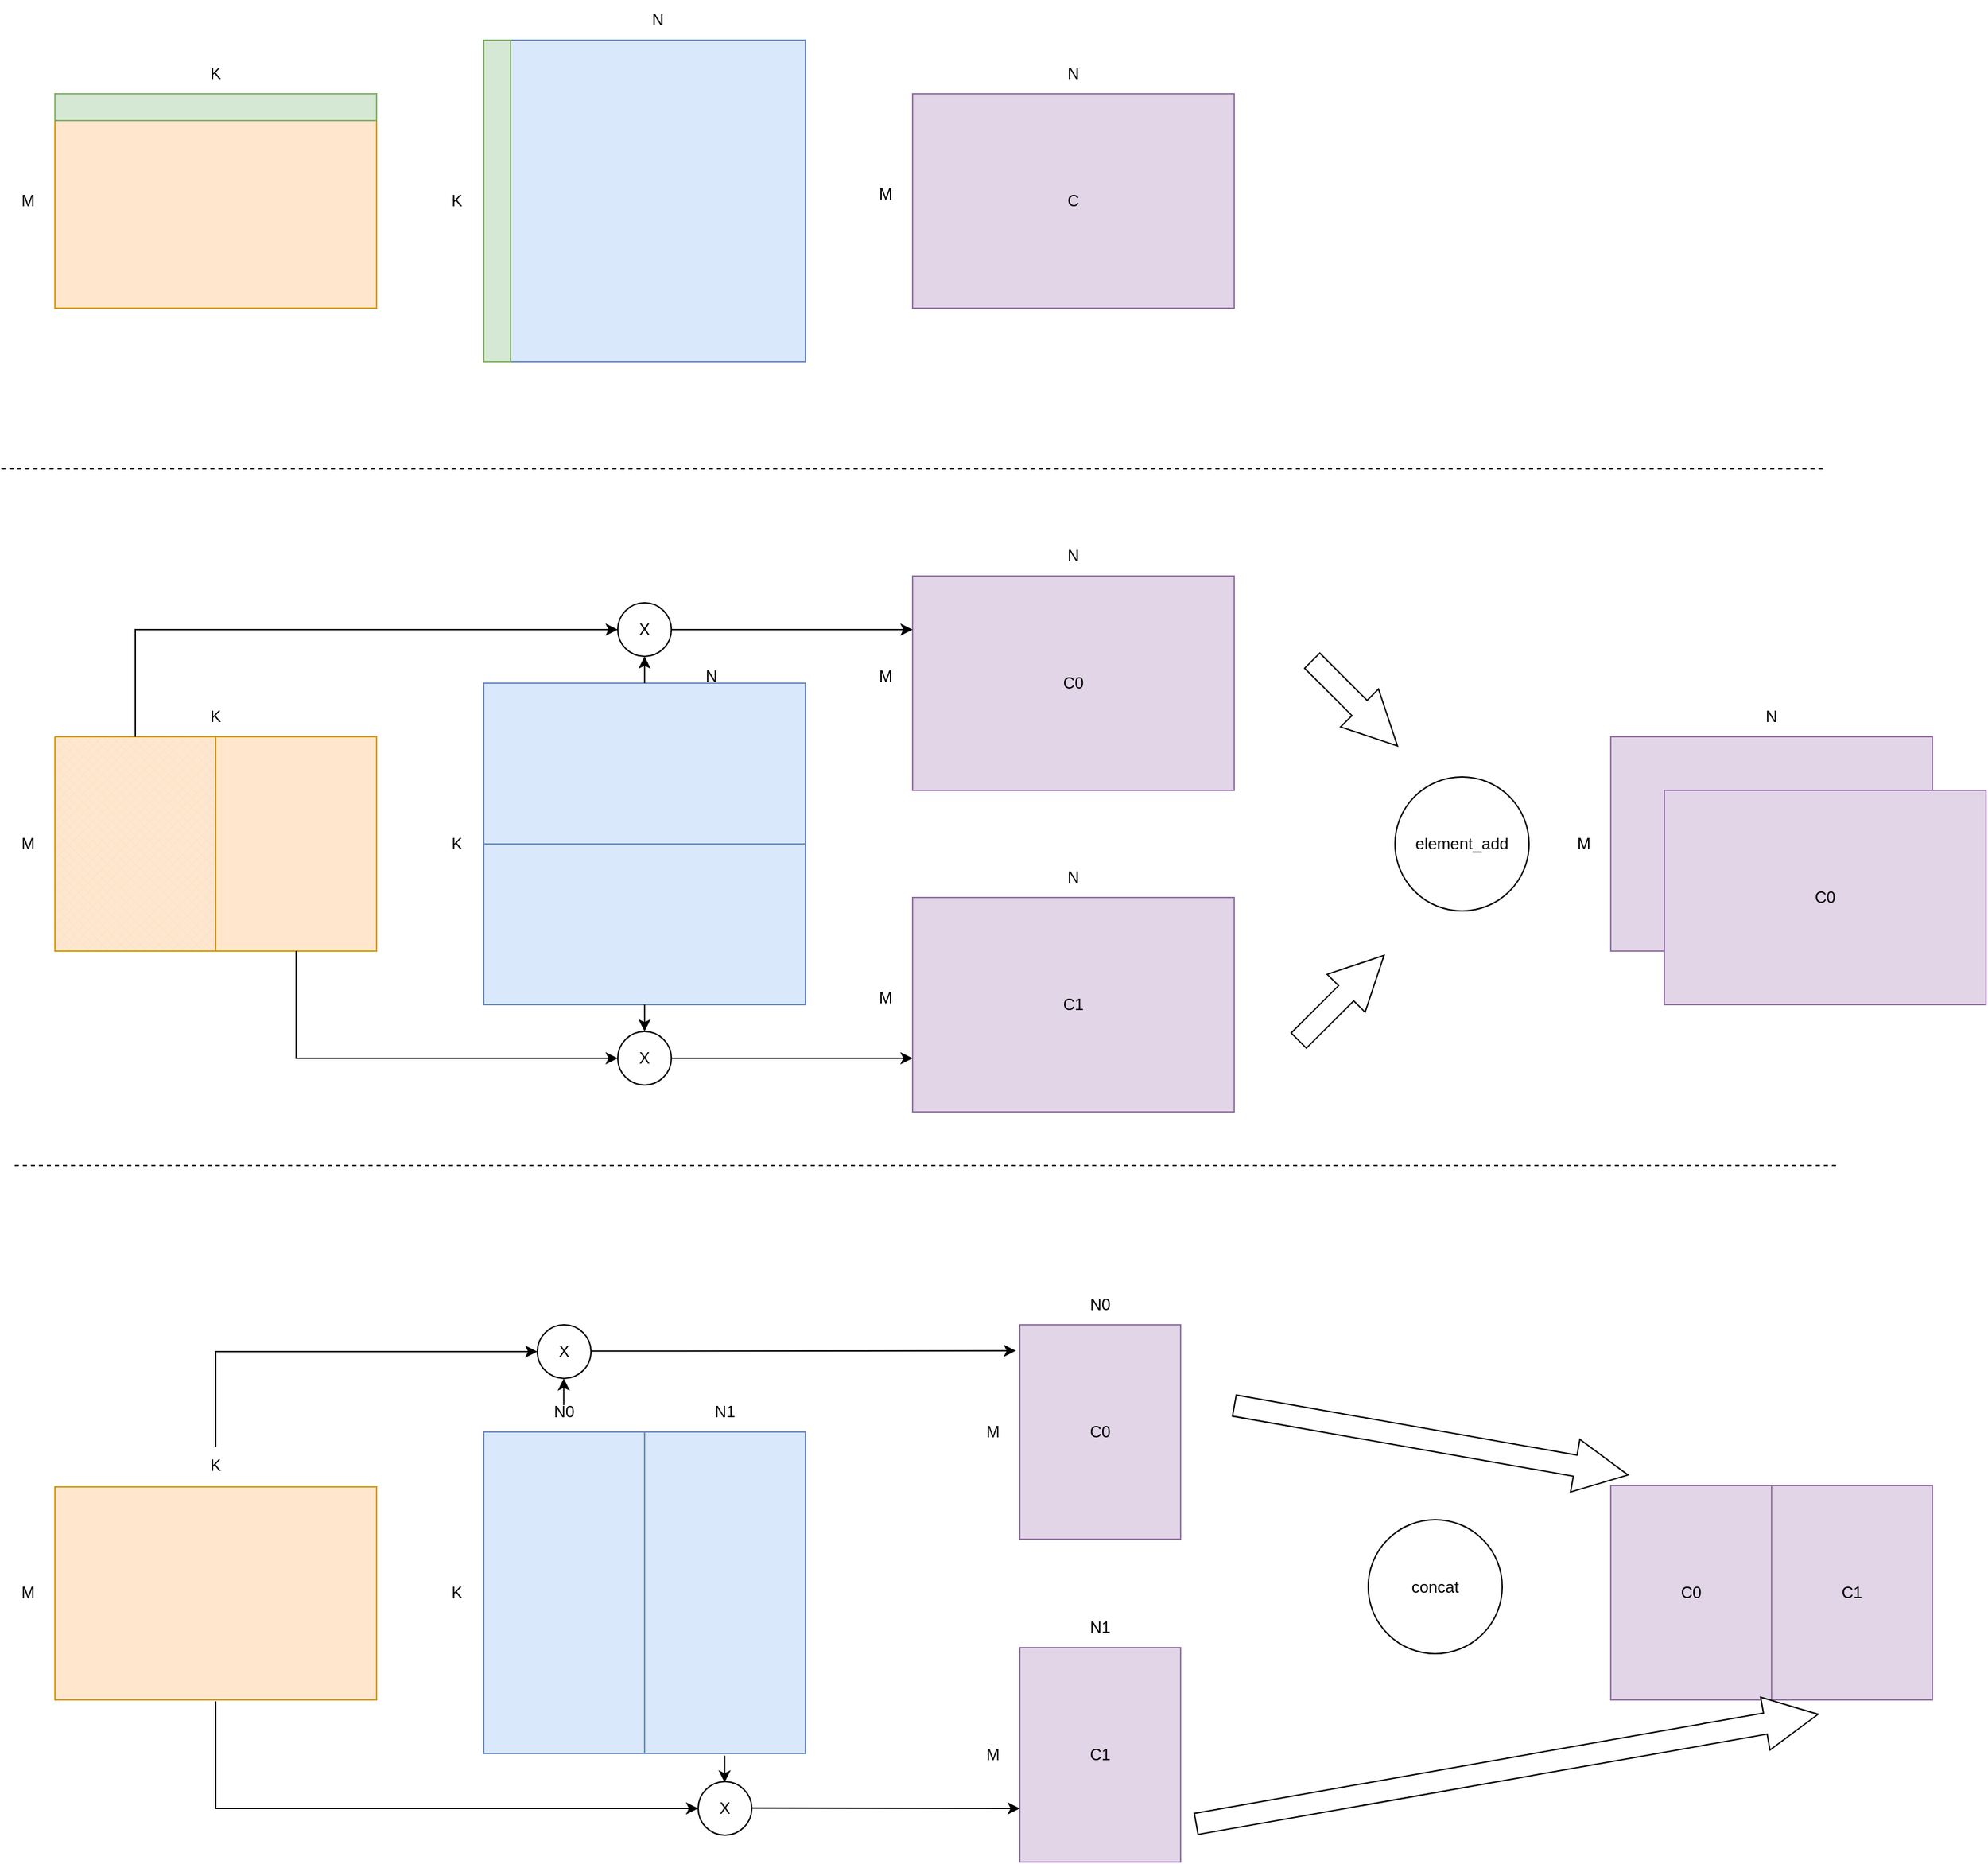 <mxfile version="24.7.0" type="github" pages="7">
  <diagram name="第 1 页" id="ZbZbGThcLzz7PSmo_3bz">
    <mxGraphModel dx="1979" dy="1143" grid="1" gridSize="10" guides="1" tooltips="1" connect="1" arrows="1" fold="1" page="1" pageScale="1" pageWidth="827" pageHeight="1169" math="0" shadow="0">
      <root>
        <mxCell id="0" />
        <mxCell id="1" parent="0" />
        <mxCell id="hfcMYhzA80EYT7cSrkVl-1" value="" style="rounded=0;whiteSpace=wrap;html=1;fillColor=#ffe6cc;strokeColor=#d79b00;" parent="1" vertex="1">
          <mxGeometry x="80" y="220" width="240" height="140" as="geometry" />
        </mxCell>
        <mxCell id="hfcMYhzA80EYT7cSrkVl-2" value="" style="rounded=0;whiteSpace=wrap;html=1;fillColor=#dae8fc;strokeColor=#6c8ebf;" parent="1" vertex="1">
          <mxGeometry x="420" y="160" width="220" height="240" as="geometry" />
        </mxCell>
        <mxCell id="hfcMYhzA80EYT7cSrkVl-4" value="" style="rounded=0;whiteSpace=wrap;html=1;fillColor=#d5e8d4;strokeColor=#82b366;" parent="1" vertex="1">
          <mxGeometry x="80" y="200" width="240" height="20" as="geometry" />
        </mxCell>
        <mxCell id="hfcMYhzA80EYT7cSrkVl-5" value="" style="rounded=0;whiteSpace=wrap;html=1;fillColor=#d5e8d4;strokeColor=#82b366;" parent="1" vertex="1">
          <mxGeometry x="400" y="160" width="20" height="240" as="geometry" />
        </mxCell>
        <mxCell id="hfcMYhzA80EYT7cSrkVl-6" value="C" style="rounded=0;whiteSpace=wrap;html=1;fillColor=#e1d5e7;strokeColor=#9673a6;" parent="1" vertex="1">
          <mxGeometry x="720" y="200" width="240" height="160" as="geometry" />
        </mxCell>
        <mxCell id="hfcMYhzA80EYT7cSrkVl-7" value="M" style="text;html=1;strokeColor=none;fillColor=none;align=center;verticalAlign=middle;whiteSpace=wrap;rounded=0;" parent="1" vertex="1">
          <mxGeometry x="40" y="265" width="40" height="30" as="geometry" />
        </mxCell>
        <mxCell id="hfcMYhzA80EYT7cSrkVl-8" value="K" style="text;html=1;strokeColor=none;fillColor=none;align=center;verticalAlign=middle;whiteSpace=wrap;rounded=0;" parent="1" vertex="1">
          <mxGeometry x="180" y="170" width="40" height="30" as="geometry" />
        </mxCell>
        <mxCell id="hfcMYhzA80EYT7cSrkVl-10" value="N" style="text;html=1;strokeColor=none;fillColor=none;align=center;verticalAlign=middle;whiteSpace=wrap;rounded=0;" parent="1" vertex="1">
          <mxGeometry x="510" y="130" width="40" height="30" as="geometry" />
        </mxCell>
        <mxCell id="hfcMYhzA80EYT7cSrkVl-11" value="K" style="text;html=1;strokeColor=none;fillColor=none;align=center;verticalAlign=middle;whiteSpace=wrap;rounded=0;" parent="1" vertex="1">
          <mxGeometry x="360" y="265" width="40" height="30" as="geometry" />
        </mxCell>
        <mxCell id="hfcMYhzA80EYT7cSrkVl-13" value="M" style="text;html=1;strokeColor=none;fillColor=none;align=center;verticalAlign=middle;whiteSpace=wrap;rounded=0;" parent="1" vertex="1">
          <mxGeometry x="680" y="260" width="40" height="30" as="geometry" />
        </mxCell>
        <mxCell id="hfcMYhzA80EYT7cSrkVl-14" value="N" style="text;html=1;strokeColor=none;fillColor=none;align=center;verticalAlign=middle;whiteSpace=wrap;rounded=0;" parent="1" vertex="1">
          <mxGeometry x="820" y="170" width="40" height="30" as="geometry" />
        </mxCell>
        <mxCell id="hfcMYhzA80EYT7cSrkVl-16" value="" style="rounded=0;whiteSpace=wrap;html=1;fillColor=#dae8fc;strokeColor=#6c8ebf;" parent="1" vertex="1">
          <mxGeometry x="400" y="640" width="240" height="120" as="geometry" />
        </mxCell>
        <mxCell id="hfcMYhzA80EYT7cSrkVl-19" value="M" style="text;html=1;strokeColor=none;fillColor=none;align=center;verticalAlign=middle;whiteSpace=wrap;rounded=0;" parent="1" vertex="1">
          <mxGeometry x="40" y="745" width="40" height="30" as="geometry" />
        </mxCell>
        <mxCell id="hfcMYhzA80EYT7cSrkVl-20" value="K" style="text;html=1;strokeColor=none;fillColor=none;align=center;verticalAlign=middle;whiteSpace=wrap;rounded=0;" parent="1" vertex="1">
          <mxGeometry x="180" y="650" width="40" height="30" as="geometry" />
        </mxCell>
        <mxCell id="hfcMYhzA80EYT7cSrkVl-21" value="N" style="text;html=1;strokeColor=none;fillColor=none;align=center;verticalAlign=middle;whiteSpace=wrap;rounded=0;" parent="1" vertex="1">
          <mxGeometry x="550" y="620" width="40" height="30" as="geometry" />
        </mxCell>
        <mxCell id="hfcMYhzA80EYT7cSrkVl-22" value="K" style="text;html=1;strokeColor=none;fillColor=none;align=center;verticalAlign=middle;whiteSpace=wrap;rounded=0;" parent="1" vertex="1">
          <mxGeometry x="360" y="745" width="40" height="30" as="geometry" />
        </mxCell>
        <mxCell id="hfcMYhzA80EYT7cSrkVl-25" value="" style="rounded=0;whiteSpace=wrap;html=1;fillColor=#ffe6cc;strokeColor=#d79b00;" parent="1" vertex="1">
          <mxGeometry x="200" y="680" width="120" height="160" as="geometry" />
        </mxCell>
        <mxCell id="hfcMYhzA80EYT7cSrkVl-27" value="" style="rounded=0;whiteSpace=wrap;html=1;fillColor=#dae8fc;strokeColor=#6c8ebf;" parent="1" vertex="1">
          <mxGeometry x="400" y="760" width="240" height="120" as="geometry" />
        </mxCell>
        <mxCell id="hfcMYhzA80EYT7cSrkVl-29" value="" style="verticalLabelPosition=bottom;verticalAlign=top;html=1;shape=mxgraph.basic.patternFillRect;fillStyle=diagGrid;step=5;fillStrokeWidth=0.2;fillStrokeColor=#dddddd;fillColor=#ffe6cc;strokeColor=#d79b00;" parent="1" vertex="1">
          <mxGeometry x="80" y="680" width="120" height="160" as="geometry" />
        </mxCell>
        <mxCell id="hfcMYhzA80EYT7cSrkVl-35" value="C0" style="rounded=0;whiteSpace=wrap;html=1;fillColor=#e1d5e7;strokeColor=#9673a6;" parent="1" vertex="1">
          <mxGeometry x="720" y="560" width="240" height="160" as="geometry" />
        </mxCell>
        <mxCell id="hfcMYhzA80EYT7cSrkVl-36" value="M" style="text;html=1;strokeColor=none;fillColor=none;align=center;verticalAlign=middle;whiteSpace=wrap;rounded=0;" parent="1" vertex="1">
          <mxGeometry x="680" y="620" width="40" height="30" as="geometry" />
        </mxCell>
        <mxCell id="hfcMYhzA80EYT7cSrkVl-37" value="N" style="text;html=1;strokeColor=none;fillColor=none;align=center;verticalAlign=middle;whiteSpace=wrap;rounded=0;" parent="1" vertex="1">
          <mxGeometry x="820" y="530" width="40" height="30" as="geometry" />
        </mxCell>
        <mxCell id="hfcMYhzA80EYT7cSrkVl-38" value="C1" style="rounded=0;whiteSpace=wrap;html=1;fillColor=#e1d5e7;strokeColor=#9673a6;" parent="1" vertex="1">
          <mxGeometry x="720" y="800" width="240" height="160" as="geometry" />
        </mxCell>
        <mxCell id="hfcMYhzA80EYT7cSrkVl-39" value="M" style="text;html=1;strokeColor=none;fillColor=none;align=center;verticalAlign=middle;whiteSpace=wrap;rounded=0;" parent="1" vertex="1">
          <mxGeometry x="680" y="860" width="40" height="30" as="geometry" />
        </mxCell>
        <mxCell id="hfcMYhzA80EYT7cSrkVl-40" value="N" style="text;html=1;strokeColor=none;fillColor=none;align=center;verticalAlign=middle;whiteSpace=wrap;rounded=0;" parent="1" vertex="1">
          <mxGeometry x="820" y="770" width="40" height="30" as="geometry" />
        </mxCell>
        <mxCell id="hfcMYhzA80EYT7cSrkVl-42" value="C1" style="rounded=0;whiteSpace=wrap;html=1;fillColor=#e1d5e7;strokeColor=#9673a6;" parent="1" vertex="1">
          <mxGeometry x="1241" y="680" width="240" height="160" as="geometry" />
        </mxCell>
        <mxCell id="hfcMYhzA80EYT7cSrkVl-43" value="M" style="text;html=1;strokeColor=none;fillColor=none;align=center;verticalAlign=middle;whiteSpace=wrap;rounded=0;" parent="1" vertex="1">
          <mxGeometry x="1201" y="745" width="40" height="30" as="geometry" />
        </mxCell>
        <mxCell id="hfcMYhzA80EYT7cSrkVl-44" value="N" style="text;html=1;strokeColor=none;fillColor=none;align=center;verticalAlign=middle;whiteSpace=wrap;rounded=0;" parent="1" vertex="1">
          <mxGeometry x="1341" y="650" width="40" height="30" as="geometry" />
        </mxCell>
        <mxCell id="hfcMYhzA80EYT7cSrkVl-45" value="" style="html=1;shadow=0;dashed=0;align=center;verticalAlign=middle;shape=mxgraph.arrows2.arrow;dy=0.6;dx=40;direction=north;notch=0;rotation=100;" parent="1" vertex="1">
          <mxGeometry x="1086.99" y="1056.06" width="40" height="298.27" as="geometry" />
        </mxCell>
        <mxCell id="hfcMYhzA80EYT7cSrkVl-46" value="" style="html=1;shadow=0;dashed=0;align=center;verticalAlign=middle;shape=mxgraph.arrows2.arrow;dy=0.6;dx=40;direction=north;notch=0;rotation=45;" parent="1" vertex="1">
          <mxGeometry x="1020" y="830" width="40" height="90" as="geometry" />
        </mxCell>
        <mxCell id="hfcMYhzA80EYT7cSrkVl-47" value="" style="endArrow=none;dashed=1;html=1;rounded=0;" parent="1" edge="1">
          <mxGeometry width="50" height="50" relative="1" as="geometry">
            <mxPoint x="40" y="480" as="sourcePoint" />
            <mxPoint x="1400" y="480" as="targetPoint" />
          </mxGeometry>
        </mxCell>
        <mxCell id="78m8rM6QlMKh6xsbwhfA-1" value="" style="endArrow=none;dashed=1;html=1;rounded=0;" parent="1" edge="1">
          <mxGeometry width="50" height="50" relative="1" as="geometry">
            <mxPoint x="50" y="1000" as="sourcePoint" />
            <mxPoint x="1410" y="1000" as="targetPoint" />
          </mxGeometry>
        </mxCell>
        <mxCell id="78m8rM6QlMKh6xsbwhfA-2" value="" style="rounded=0;whiteSpace=wrap;html=1;fillColor=#ffe6cc;strokeColor=#d79b00;" parent="1" vertex="1">
          <mxGeometry x="80" y="1240" width="240" height="159" as="geometry" />
        </mxCell>
        <mxCell id="78m8rM6QlMKh6xsbwhfA-3" value="" style="rounded=0;whiteSpace=wrap;html=1;fillColor=#dae8fc;strokeColor=#6c8ebf;" parent="1" vertex="1">
          <mxGeometry x="400" y="1199" width="120" height="240" as="geometry" />
        </mxCell>
        <mxCell id="78m8rM6QlMKh6xsbwhfA-6" value="C0" style="rounded=0;whiteSpace=wrap;html=1;fillColor=#e1d5e7;strokeColor=#9673a6;" parent="1" vertex="1">
          <mxGeometry x="800" y="1119" width="120" height="160" as="geometry" />
        </mxCell>
        <mxCell id="78m8rM6QlMKh6xsbwhfA-7" value="M" style="text;html=1;strokeColor=none;fillColor=none;align=center;verticalAlign=middle;whiteSpace=wrap;rounded=0;" parent="1" vertex="1">
          <mxGeometry x="40" y="1304" width="40" height="30" as="geometry" />
        </mxCell>
        <mxCell id="78m8rM6QlMKh6xsbwhfA-8" value="K" style="text;html=1;strokeColor=none;fillColor=none;align=center;verticalAlign=middle;whiteSpace=wrap;rounded=0;" parent="1" vertex="1">
          <mxGeometry x="180" y="1209" width="40" height="30" as="geometry" />
        </mxCell>
        <mxCell id="78m8rM6QlMKh6xsbwhfA-9" value="K" style="text;html=1;strokeColor=none;fillColor=none;align=center;verticalAlign=middle;whiteSpace=wrap;rounded=0;" parent="1" vertex="1">
          <mxGeometry x="360" y="1304" width="40" height="30" as="geometry" />
        </mxCell>
        <mxCell id="78m8rM6QlMKh6xsbwhfA-10" value="M" style="text;html=1;strokeColor=none;fillColor=none;align=center;verticalAlign=middle;whiteSpace=wrap;rounded=0;" parent="1" vertex="1">
          <mxGeometry x="760" y="1184" width="40" height="30" as="geometry" />
        </mxCell>
        <mxCell id="78m8rM6QlMKh6xsbwhfA-11" value="N0" style="text;html=1;strokeColor=none;fillColor=none;align=center;verticalAlign=middle;whiteSpace=wrap;rounded=0;" parent="1" vertex="1">
          <mxGeometry x="840" y="1089" width="40" height="30" as="geometry" />
        </mxCell>
        <mxCell id="78m8rM6QlMKh6xsbwhfA-12" value="" style="rounded=0;whiteSpace=wrap;html=1;fillColor=#dae8fc;strokeColor=#6c8ebf;" parent="1" vertex="1">
          <mxGeometry x="520" y="1199" width="120" height="240" as="geometry" />
        </mxCell>
        <mxCell id="78m8rM6QlMKh6xsbwhfA-13" value="N0" style="text;html=1;strokeColor=none;fillColor=none;align=center;verticalAlign=middle;whiteSpace=wrap;rounded=0;" parent="1" vertex="1">
          <mxGeometry x="440" y="1169" width="40" height="30" as="geometry" />
        </mxCell>
        <mxCell id="78m8rM6QlMKh6xsbwhfA-15" value="N1" style="text;html=1;strokeColor=none;fillColor=none;align=center;verticalAlign=middle;whiteSpace=wrap;rounded=0;" parent="1" vertex="1">
          <mxGeometry x="560" y="1169" width="40" height="30" as="geometry" />
        </mxCell>
        <mxCell id="78m8rM6QlMKh6xsbwhfA-16" value="C1" style="rounded=0;whiteSpace=wrap;html=1;fillColor=#e1d5e7;strokeColor=#9673a6;" parent="1" vertex="1">
          <mxGeometry x="800" y="1360" width="120" height="160" as="geometry" />
        </mxCell>
        <mxCell id="78m8rM6QlMKh6xsbwhfA-17" value="M" style="text;html=1;strokeColor=none;fillColor=none;align=center;verticalAlign=middle;whiteSpace=wrap;rounded=0;" parent="1" vertex="1">
          <mxGeometry x="760" y="1425" width="40" height="30" as="geometry" />
        </mxCell>
        <mxCell id="78m8rM6QlMKh6xsbwhfA-18" value="N1" style="text;html=1;strokeColor=none;fillColor=none;align=center;verticalAlign=middle;whiteSpace=wrap;rounded=0;" parent="1" vertex="1">
          <mxGeometry x="840" y="1330" width="40" height="30" as="geometry" />
        </mxCell>
        <mxCell id="78m8rM6QlMKh6xsbwhfA-19" value="C0" style="rounded=0;whiteSpace=wrap;html=1;fillColor=#e1d5e7;strokeColor=#9673a6;" parent="1" vertex="1">
          <mxGeometry x="1281" y="720" width="240" height="160" as="geometry" />
        </mxCell>
        <mxCell id="78m8rM6QlMKh6xsbwhfA-20" value="element_add" style="ellipse;whiteSpace=wrap;html=1;aspect=fixed;" parent="1" vertex="1">
          <mxGeometry x="1080" y="710" width="100" height="100" as="geometry" />
        </mxCell>
        <mxCell id="78m8rM6QlMKh6xsbwhfA-22" value="C0" style="rounded=0;whiteSpace=wrap;html=1;fillColor=#e1d5e7;strokeColor=#9673a6;" parent="1" vertex="1">
          <mxGeometry x="1241" y="1239" width="120" height="160" as="geometry" />
        </mxCell>
        <mxCell id="78m8rM6QlMKh6xsbwhfA-23" value="C1" style="rounded=0;whiteSpace=wrap;html=1;fillColor=#e1d5e7;strokeColor=#9673a6;" parent="1" vertex="1">
          <mxGeometry x="1361" y="1239" width="120" height="160" as="geometry" />
        </mxCell>
        <mxCell id="78m8rM6QlMKh6xsbwhfA-25" value="" style="html=1;shadow=0;dashed=0;align=center;verticalAlign=middle;shape=mxgraph.arrows2.arrow;dy=0.6;dx=40;direction=north;notch=0;rotation=135;" parent="1" vertex="1">
          <mxGeometry x="1030" y="610" width="40" height="90" as="geometry" />
        </mxCell>
        <mxCell id="78m8rM6QlMKh6xsbwhfA-26" value="" style="html=1;shadow=0;dashed=0;align=center;verticalAlign=middle;shape=mxgraph.arrows2.arrow;dy=0.6;dx=40;direction=north;notch=0;rotation=80;" parent="1" vertex="1">
          <mxGeometry x="1143.67" y="1215.04" width="40" height="471.24" as="geometry" />
        </mxCell>
        <mxCell id="A_Shnj9xR4lXgExCDUkI-1" value="concat" style="ellipse;whiteSpace=wrap;html=1;aspect=fixed;" parent="1" vertex="1">
          <mxGeometry x="1060" y="1264.5" width="100" height="100" as="geometry" />
        </mxCell>
        <mxCell id="YuA5WHcQ2NOQzSBFKuev-1" value="" style="endArrow=classic;html=1;rounded=0;exitX=0.5;exitY=0;exitDx=0;exitDy=0;exitPerimeter=0;" parent="1" source="hfcMYhzA80EYT7cSrkVl-29" edge="1">
          <mxGeometry width="50" height="50" relative="1" as="geometry">
            <mxPoint x="180" y="630" as="sourcePoint" />
            <mxPoint x="500" y="600" as="targetPoint" />
            <Array as="points">
              <mxPoint x="140" y="600" />
            </Array>
          </mxGeometry>
        </mxCell>
        <mxCell id="YuA5WHcQ2NOQzSBFKuev-2" value="" style="endArrow=classic;html=1;rounded=0;" parent="1" edge="1">
          <mxGeometry width="50" height="50" relative="1" as="geometry">
            <mxPoint x="520" y="640" as="sourcePoint" />
            <mxPoint x="520" y="620" as="targetPoint" />
          </mxGeometry>
        </mxCell>
        <mxCell id="YuA5WHcQ2NOQzSBFKuev-3" value="X" style="ellipse;whiteSpace=wrap;html=1;aspect=fixed;" parent="1" vertex="1">
          <mxGeometry x="500" y="580" width="40" height="40" as="geometry" />
        </mxCell>
        <mxCell id="YuA5WHcQ2NOQzSBFKuev-4" value="" style="endArrow=classic;html=1;rounded=0;entryX=0;entryY=0.25;entryDx=0;entryDy=0;" parent="1" target="hfcMYhzA80EYT7cSrkVl-35" edge="1">
          <mxGeometry width="50" height="50" relative="1" as="geometry">
            <mxPoint x="540" y="600" as="sourcePoint" />
            <mxPoint x="590" y="550" as="targetPoint" />
          </mxGeometry>
        </mxCell>
        <mxCell id="YuA5WHcQ2NOQzSBFKuev-5" value="" style="endArrow=classic;html=1;rounded=0;exitX=0.5;exitY=1;exitDx=0;exitDy=0;" parent="1" source="hfcMYhzA80EYT7cSrkVl-25" edge="1">
          <mxGeometry width="50" height="50" relative="1" as="geometry">
            <mxPoint x="260" y="980" as="sourcePoint" />
            <mxPoint x="500" y="920" as="targetPoint" />
            <Array as="points">
              <mxPoint x="260" y="920" />
            </Array>
          </mxGeometry>
        </mxCell>
        <mxCell id="YuA5WHcQ2NOQzSBFKuev-6" value="X" style="ellipse;whiteSpace=wrap;html=1;aspect=fixed;" parent="1" vertex="1">
          <mxGeometry x="500" y="900" width="40" height="40" as="geometry" />
        </mxCell>
        <mxCell id="YuA5WHcQ2NOQzSBFKuev-7" value="" style="endArrow=classic;html=1;rounded=0;entryX=0;entryY=0.75;entryDx=0;entryDy=0;exitX=1;exitY=0.5;exitDx=0;exitDy=0;" parent="1" source="YuA5WHcQ2NOQzSBFKuev-6" target="hfcMYhzA80EYT7cSrkVl-38" edge="1">
          <mxGeometry width="50" height="50" relative="1" as="geometry">
            <mxPoint x="580" y="950" as="sourcePoint" />
            <mxPoint x="630" y="900" as="targetPoint" />
          </mxGeometry>
        </mxCell>
        <mxCell id="YuA5WHcQ2NOQzSBFKuev-8" value="" style="endArrow=classic;html=1;rounded=0;entryX=0.5;entryY=0;entryDx=0;entryDy=0;" parent="1" target="YuA5WHcQ2NOQzSBFKuev-6" edge="1">
          <mxGeometry width="50" height="50" relative="1" as="geometry">
            <mxPoint x="520" y="880" as="sourcePoint" />
            <mxPoint x="570" y="830" as="targetPoint" />
          </mxGeometry>
        </mxCell>
        <mxCell id="ljWET0sevFZs65bt1yBv-1" value="" style="endArrow=classic;html=1;rounded=0;entryX=0;entryY=0.5;entryDx=0;entryDy=0;" parent="1" target="ljWET0sevFZs65bt1yBv-2" edge="1">
          <mxGeometry width="50" height="50" relative="1" as="geometry">
            <mxPoint x="200" y="1210" as="sourcePoint" />
            <mxPoint x="410" y="1144" as="targetPoint" />
            <Array as="points">
              <mxPoint x="200" y="1139" />
            </Array>
          </mxGeometry>
        </mxCell>
        <mxCell id="ljWET0sevFZs65bt1yBv-2" value="X" style="ellipse;whiteSpace=wrap;html=1;aspect=fixed;" parent="1" vertex="1">
          <mxGeometry x="440" y="1119" width="40" height="40" as="geometry" />
        </mxCell>
        <mxCell id="ljWET0sevFZs65bt1yBv-3" value="" style="endArrow=classic;html=1;rounded=0;entryX=-0.024;entryY=0.121;entryDx=0;entryDy=0;entryPerimeter=0;" parent="1" target="78m8rM6QlMKh6xsbwhfA-6" edge="1">
          <mxGeometry width="50" height="50" relative="1" as="geometry">
            <mxPoint x="480" y="1138.66" as="sourcePoint" />
            <mxPoint x="660" y="1138.66" as="targetPoint" />
          </mxGeometry>
        </mxCell>
        <mxCell id="ljWET0sevFZs65bt1yBv-4" value="" style="endArrow=classic;html=1;rounded=0;" parent="1" edge="1">
          <mxGeometry width="50" height="50" relative="1" as="geometry">
            <mxPoint x="459.71" y="1179" as="sourcePoint" />
            <mxPoint x="459.71" y="1159" as="targetPoint" />
          </mxGeometry>
        </mxCell>
        <mxCell id="ljWET0sevFZs65bt1yBv-5" value="" style="endArrow=classic;html=1;rounded=0;exitX=0.5;exitY=1;exitDx=0;exitDy=0;" parent="1" edge="1">
          <mxGeometry width="50" height="50" relative="1" as="geometry">
            <mxPoint x="200" y="1400" as="sourcePoint" />
            <mxPoint x="560" y="1480" as="targetPoint" />
            <Array as="points">
              <mxPoint x="200" y="1480" />
            </Array>
          </mxGeometry>
        </mxCell>
        <mxCell id="ljWET0sevFZs65bt1yBv-6" value="X" style="ellipse;whiteSpace=wrap;html=1;aspect=fixed;" parent="1" vertex="1">
          <mxGeometry x="560" y="1460" width="40" height="40" as="geometry" />
        </mxCell>
        <mxCell id="ljWET0sevFZs65bt1yBv-7" value="" style="endArrow=classic;html=1;rounded=0;entryX=0;entryY=0.75;entryDx=0;entryDy=0;exitX=1;exitY=0.5;exitDx=0;exitDy=0;" parent="1" target="78m8rM6QlMKh6xsbwhfA-16" edge="1">
          <mxGeometry width="50" height="50" relative="1" as="geometry">
            <mxPoint x="600" y="1479.71" as="sourcePoint" />
            <mxPoint x="780" y="1479.71" as="targetPoint" />
          </mxGeometry>
        </mxCell>
        <mxCell id="ljWET0sevFZs65bt1yBv-8" value="" style="endArrow=classic;html=1;rounded=0;entryX=0.5;entryY=0;entryDx=0;entryDy=0;" parent="1" edge="1">
          <mxGeometry width="50" height="50" relative="1" as="geometry">
            <mxPoint x="579.71" y="1440.66" as="sourcePoint" />
            <mxPoint x="579.71" y="1460.66" as="targetPoint" />
          </mxGeometry>
        </mxCell>
      </root>
    </mxGraphModel>
  </diagram>
  <diagram id="9CTb_sH8IdR2acQYvvU4" name="第 2 页">
    <mxGraphModel dx="1589" dy="1143" grid="1" gridSize="10" guides="1" tooltips="1" connect="1" arrows="1" fold="1" page="1" pageScale="1" pageWidth="827" pageHeight="1169" math="0" shadow="0">
      <root>
        <mxCell id="0" />
        <mxCell id="1" parent="0" />
        <mxCell id="QDzx-ZfopSNOyVqacCo--1" value="A" style="rounded=0;whiteSpace=wrap;html=1;fillColor=#ffe6cc;strokeColor=#d79b00;" parent="1" vertex="1">
          <mxGeometry x="160" y="400" width="240" height="160" as="geometry" />
        </mxCell>
        <mxCell id="QDzx-ZfopSNOyVqacCo--2" value="B" style="rounded=0;whiteSpace=wrap;html=1;fillColor=#dae8fc;strokeColor=#6c8ebf;" parent="1" vertex="1">
          <mxGeometry x="400" y="160" width="240" height="240" as="geometry" />
        </mxCell>
        <mxCell id="QDzx-ZfopSNOyVqacCo--5" value="C" style="rounded=0;whiteSpace=wrap;html=1;fillColor=#e1d5e7;strokeColor=#9673a6;" parent="1" vertex="1">
          <mxGeometry x="400" y="400" width="240" height="160" as="geometry" />
        </mxCell>
        <mxCell id="QDzx-ZfopSNOyVqacCo--6" value="M" style="text;html=1;strokeColor=none;fillColor=none;align=center;verticalAlign=middle;whiteSpace=wrap;rounded=0;" parent="1" vertex="1">
          <mxGeometry x="120" y="460" width="40" height="30" as="geometry" />
        </mxCell>
        <mxCell id="QDzx-ZfopSNOyVqacCo--7" value="K" style="text;html=1;strokeColor=none;fillColor=none;align=center;verticalAlign=middle;whiteSpace=wrap;rounded=0;" parent="1" vertex="1">
          <mxGeometry x="260" y="370" width="40" height="30" as="geometry" />
        </mxCell>
        <mxCell id="QDzx-ZfopSNOyVqacCo--8" value="N" style="text;html=1;strokeColor=none;fillColor=none;align=center;verticalAlign=middle;whiteSpace=wrap;rounded=0;" parent="1" vertex="1">
          <mxGeometry x="510" y="130" width="40" height="30" as="geometry" />
        </mxCell>
        <mxCell id="QDzx-ZfopSNOyVqacCo--9" value="K" style="text;html=1;strokeColor=none;fillColor=none;align=center;verticalAlign=middle;whiteSpace=wrap;rounded=0;" parent="1" vertex="1">
          <mxGeometry x="360" y="265" width="40" height="30" as="geometry" />
        </mxCell>
        <mxCell id="Emm8QGpgi_fdxic7cWWJ-2" value="A" style="rounded=0;whiteSpace=wrap;html=1;fillColor=#ffe6cc;strokeColor=#d79b00;" parent="1" vertex="1">
          <mxGeometry x="761" y="401" width="240" height="159" as="geometry" />
        </mxCell>
        <mxCell id="Emm8QGpgi_fdxic7cWWJ-3" value="B0" style="rounded=0;whiteSpace=wrap;html=1;fillColor=#dae8fc;strokeColor=#6c8ebf;" parent="1" vertex="1">
          <mxGeometry x="1001" y="160" width="120" height="240" as="geometry" />
        </mxCell>
        <mxCell id="Emm8QGpgi_fdxic7cWWJ-7" value="M" style="text;html=1;strokeColor=none;fillColor=none;align=center;verticalAlign=middle;whiteSpace=wrap;rounded=0;" parent="1" vertex="1">
          <mxGeometry x="721" y="465" width="40" height="30" as="geometry" />
        </mxCell>
        <mxCell id="Emm8QGpgi_fdxic7cWWJ-8" value="K" style="text;html=1;strokeColor=none;fillColor=none;align=center;verticalAlign=middle;whiteSpace=wrap;rounded=0;" parent="1" vertex="1">
          <mxGeometry x="861" y="370" width="40" height="30" as="geometry" />
        </mxCell>
        <mxCell id="Emm8QGpgi_fdxic7cWWJ-9" value="K" style="text;html=1;strokeColor=none;fillColor=none;align=center;verticalAlign=middle;whiteSpace=wrap;rounded=0;" parent="1" vertex="1">
          <mxGeometry x="961" y="265" width="40" height="30" as="geometry" />
        </mxCell>
        <mxCell id="Emm8QGpgi_fdxic7cWWJ-12" value="B1" style="rounded=0;whiteSpace=wrap;html=1;fillColor=#dae8fc;strokeColor=#6c8ebf;" parent="1" vertex="1">
          <mxGeometry x="1121" y="160" width="120" height="240" as="geometry" />
        </mxCell>
        <mxCell id="Emm8QGpgi_fdxic7cWWJ-13" value="N0" style="text;html=1;strokeColor=none;fillColor=none;align=center;verticalAlign=middle;whiteSpace=wrap;rounded=0;" parent="1" vertex="1">
          <mxGeometry x="1041" y="130" width="40" height="30" as="geometry" />
        </mxCell>
        <mxCell id="Emm8QGpgi_fdxic7cWWJ-14" value="N1" style="text;html=1;strokeColor=none;fillColor=none;align=center;verticalAlign=middle;whiteSpace=wrap;rounded=0;" parent="1" vertex="1">
          <mxGeometry x="1161" y="130" width="40" height="30" as="geometry" />
        </mxCell>
        <mxCell id="Emm8QGpgi_fdxic7cWWJ-18" value="C0" style="rounded=0;whiteSpace=wrap;html=1;fillColor=#e1d5e7;strokeColor=#9673a6;" parent="1" vertex="1">
          <mxGeometry x="1001" y="400" width="120" height="160" as="geometry" />
        </mxCell>
        <mxCell id="Emm8QGpgi_fdxic7cWWJ-19" value="C1" style="rounded=0;whiteSpace=wrap;html=1;fillColor=#e1d5e7;strokeColor=#9673a6;" parent="1" vertex="1">
          <mxGeometry x="1121" y="400" width="120" height="160" as="geometry" />
        </mxCell>
      </root>
    </mxGraphModel>
  </diagram>
  <diagram id="53e35KzpGyeD3mXiMANZ" name="第 3 页">
    <mxGraphModel dx="1589" dy="1143" grid="1" gridSize="10" guides="1" tooltips="1" connect="1" arrows="1" fold="1" page="1" pageScale="1" pageWidth="827" pageHeight="1169" math="0" shadow="0">
      <root>
        <mxCell id="0" />
        <mxCell id="1" parent="0" />
        <mxCell id="Y2G9K2B80PIJlHydVMJZ-1" value="&lt;font style=&quot;font-size: 18px;&quot;&gt;fc&lt;/font&gt;" style="ellipse;whiteSpace=wrap;html=1;aspect=fixed;" parent="1" vertex="1">
          <mxGeometry x="400" y="340" width="80" height="80" as="geometry" />
        </mxCell>
        <mxCell id="Y2G9K2B80PIJlHydVMJZ-2" value="" style="endArrow=classic;html=1;rounded=0;entryX=0;entryY=0;entryDx=0;entryDy=0;" parent="1" target="Y2G9K2B80PIJlHydVMJZ-1" edge="1">
          <mxGeometry width="50" height="50" relative="1" as="geometry">
            <mxPoint x="412" y="300" as="sourcePoint" />
            <mxPoint x="360" y="280" as="targetPoint" />
          </mxGeometry>
        </mxCell>
        <mxCell id="Y2G9K2B80PIJlHydVMJZ-3" value="" style="endArrow=classic;html=1;rounded=0;entryX=1;entryY=0;entryDx=0;entryDy=0;" parent="1" target="Y2G9K2B80PIJlHydVMJZ-1" edge="1">
          <mxGeometry width="50" height="50" relative="1" as="geometry">
            <mxPoint x="468" y="300" as="sourcePoint" />
            <mxPoint x="590" y="280" as="targetPoint" />
          </mxGeometry>
        </mxCell>
        <mxCell id="Y2G9K2B80PIJlHydVMJZ-4" value="" style="endArrow=classic;html=1;rounded=0;exitX=0.5;exitY=1;exitDx=0;exitDy=0;" parent="1" source="Y2G9K2B80PIJlHydVMJZ-1" edge="1">
          <mxGeometry width="50" height="50" relative="1" as="geometry">
            <mxPoint x="500" y="580" as="sourcePoint" />
            <mxPoint x="440" y="480" as="targetPoint" />
          </mxGeometry>
        </mxCell>
        <mxCell id="Y2G9K2B80PIJlHydVMJZ-5" value="Weight" style="text;html=1;strokeColor=none;fillColor=none;align=center;verticalAlign=middle;whiteSpace=wrap;rounded=0;" parent="1" vertex="1">
          <mxGeometry x="450" y="280" width="30" height="20" as="geometry" />
        </mxCell>
        <mxCell id="Y2G9K2B80PIJlHydVMJZ-6" value="Input" style="text;html=1;strokeColor=none;fillColor=none;align=center;verticalAlign=middle;whiteSpace=wrap;rounded=0;" parent="1" vertex="1">
          <mxGeometry x="400" y="280" width="30" height="20" as="geometry" />
        </mxCell>
        <mxCell id="Y2G9K2B80PIJlHydVMJZ-7" value="Output" style="text;html=1;strokeColor=none;fillColor=none;align=center;verticalAlign=middle;whiteSpace=wrap;rounded=0;" parent="1" vertex="1">
          <mxGeometry x="424" y="480" width="30" height="20" as="geometry" />
        </mxCell>
        <mxCell id="Y2G9K2B80PIJlHydVMJZ-8" value="" style="group" parent="1" vertex="1" connectable="0">
          <mxGeometry x="801" y="160" width="240" height="430" as="geometry" />
        </mxCell>
        <mxCell id="Y2G9K2B80PIJlHydVMJZ-9" value="&lt;font style=&quot;font-size: 18px;&quot;&gt;split&lt;/font&gt;" style="ellipse;whiteSpace=wrap;html=1;aspect=fixed;" parent="Y2G9K2B80PIJlHydVMJZ-8" vertex="1">
          <mxGeometry x="80" y="60" width="80" height="80" as="geometry" />
        </mxCell>
        <mxCell id="Y2G9K2B80PIJlHydVMJZ-10" value="" style="endArrow=classic;html=1;rounded=0;entryX=0.5;entryY=0;entryDx=0;entryDy=0;" parent="Y2G9K2B80PIJlHydVMJZ-8" target="Y2G9K2B80PIJlHydVMJZ-9" edge="1">
          <mxGeometry width="50" height="50" relative="1" as="geometry">
            <mxPoint x="120" y="20" as="sourcePoint" />
            <mxPoint x="270" as="targetPoint" />
          </mxGeometry>
        </mxCell>
        <mxCell id="Y2G9K2B80PIJlHydVMJZ-11" value="" style="endArrow=classic;html=1;rounded=0;exitX=0;exitY=1;exitDx=0;exitDy=0;entryX=0.5;entryY=0;entryDx=0;entryDy=0;" parent="Y2G9K2B80PIJlHydVMJZ-8" source="Y2G9K2B80PIJlHydVMJZ-9" target="Y2G9K2B80PIJlHydVMJZ-12" edge="1">
          <mxGeometry width="50" height="50" relative="1" as="geometry">
            <mxPoint x="180" y="300" as="sourcePoint" />
            <mxPoint x="79" y="180" as="targetPoint" />
          </mxGeometry>
        </mxCell>
        <mxCell id="Y2G9K2B80PIJlHydVMJZ-12" value="&lt;span style=&quot;font-size: 18px;&quot;&gt;fc0&lt;/span&gt;" style="ellipse;whiteSpace=wrap;html=1;aspect=fixed;" parent="Y2G9K2B80PIJlHydVMJZ-8" vertex="1">
          <mxGeometry y="180" width="80" height="80" as="geometry" />
        </mxCell>
        <mxCell id="Y2G9K2B80PIJlHydVMJZ-13" value="&lt;span style=&quot;font-size: 18px;&quot;&gt;fc1&lt;/span&gt;" style="ellipse;whiteSpace=wrap;html=1;aspect=fixed;" parent="Y2G9K2B80PIJlHydVMJZ-8" vertex="1">
          <mxGeometry x="160" y="180" width="80" height="80" as="geometry" />
        </mxCell>
        <mxCell id="Y2G9K2B80PIJlHydVMJZ-14" value="" style="endArrow=classic;html=1;rounded=0;exitX=1;exitY=1;exitDx=0;exitDy=0;entryX=0.5;entryY=0;entryDx=0;entryDy=0;" parent="Y2G9K2B80PIJlHydVMJZ-8" source="Y2G9K2B80PIJlHydVMJZ-9" target="Y2G9K2B80PIJlHydVMJZ-13" edge="1">
          <mxGeometry width="50" height="50" relative="1" as="geometry">
            <mxPoint x="229" y="130" as="sourcePoint" />
            <mxPoint x="279" y="80" as="targetPoint" />
          </mxGeometry>
        </mxCell>
        <mxCell id="Y2G9K2B80PIJlHydVMJZ-15" value="&lt;span style=&quot;font-size: 18px;&quot;&gt;concat&lt;/span&gt;" style="ellipse;whiteSpace=wrap;html=1;aspect=fixed;" parent="Y2G9K2B80PIJlHydVMJZ-8" vertex="1">
          <mxGeometry x="80" y="300" width="80" height="80" as="geometry" />
        </mxCell>
        <mxCell id="Y2G9K2B80PIJlHydVMJZ-16" value="" style="endArrow=classic;html=1;rounded=0;exitX=0.5;exitY=1;exitDx=0;exitDy=0;entryX=0;entryY=0;entryDx=0;entryDy=0;" parent="Y2G9K2B80PIJlHydVMJZ-8" source="Y2G9K2B80PIJlHydVMJZ-12" target="Y2G9K2B80PIJlHydVMJZ-15" edge="1">
          <mxGeometry width="50" height="50" relative="1" as="geometry">
            <mxPoint x="-21" y="370" as="sourcePoint" />
            <mxPoint x="29" y="320" as="targetPoint" />
          </mxGeometry>
        </mxCell>
        <mxCell id="Y2G9K2B80PIJlHydVMJZ-17" value="" style="endArrow=classic;html=1;rounded=0;exitX=0.5;exitY=1;exitDx=0;exitDy=0;entryX=1;entryY=0;entryDx=0;entryDy=0;" parent="Y2G9K2B80PIJlHydVMJZ-8" source="Y2G9K2B80PIJlHydVMJZ-13" target="Y2G9K2B80PIJlHydVMJZ-15" edge="1">
          <mxGeometry width="50" height="50" relative="1" as="geometry">
            <mxPoint x="359" y="320" as="sourcePoint" />
            <mxPoint x="409" y="270" as="targetPoint" />
          </mxGeometry>
        </mxCell>
        <mxCell id="Y2G9K2B80PIJlHydVMJZ-18" value="" style="endArrow=classic;html=1;rounded=0;entryX=0;entryY=0;entryDx=0;entryDy=0;" parent="Y2G9K2B80PIJlHydVMJZ-8" target="Y2G9K2B80PIJlHydVMJZ-12" edge="1">
          <mxGeometry width="50" height="50" relative="1" as="geometry">
            <mxPoint x="12" y="140" as="sourcePoint" />
            <mxPoint x="9" y="80" as="targetPoint" />
          </mxGeometry>
        </mxCell>
        <mxCell id="Y2G9K2B80PIJlHydVMJZ-19" value="" style="endArrow=classic;html=1;rounded=0;entryX=1;entryY=0;entryDx=0;entryDy=0;" parent="Y2G9K2B80PIJlHydVMJZ-8" target="Y2G9K2B80PIJlHydVMJZ-13" edge="1">
          <mxGeometry width="50" height="50" relative="1" as="geometry">
            <mxPoint x="229" y="140" as="sourcePoint" />
            <mxPoint x="227" y="168" as="targetPoint" />
          </mxGeometry>
        </mxCell>
        <mxCell id="Y2G9K2B80PIJlHydVMJZ-20" value="Input" style="text;html=1;strokeColor=none;fillColor=none;align=center;verticalAlign=middle;whiteSpace=wrap;rounded=0;" parent="Y2G9K2B80PIJlHydVMJZ-8" vertex="1">
          <mxGeometry y="120" width="30" height="20" as="geometry" />
        </mxCell>
        <mxCell id="Y2G9K2B80PIJlHydVMJZ-21" value="Input" style="text;html=1;strokeColor=none;fillColor=none;align=center;verticalAlign=middle;whiteSpace=wrap;rounded=0;" parent="Y2G9K2B80PIJlHydVMJZ-8" vertex="1">
          <mxGeometry x="210" y="120" width="30" height="20" as="geometry" />
        </mxCell>
        <mxCell id="Y2G9K2B80PIJlHydVMJZ-22" value="Weight" style="text;html=1;strokeColor=none;fillColor=none;align=center;verticalAlign=middle;whiteSpace=wrap;rounded=0;" parent="Y2G9K2B80PIJlHydVMJZ-8" vertex="1">
          <mxGeometry x="105" width="30" height="20" as="geometry" />
        </mxCell>
        <mxCell id="Y2G9K2B80PIJlHydVMJZ-23" value="Output" style="text;html=1;strokeColor=none;fillColor=none;align=center;verticalAlign=middle;whiteSpace=wrap;rounded=0;" parent="Y2G9K2B80PIJlHydVMJZ-8" vertex="1">
          <mxGeometry x="105" y="410" width="30" height="20" as="geometry" />
        </mxCell>
        <mxCell id="Y2G9K2B80PIJlHydVMJZ-24" value="" style="endArrow=classic;html=1;rounded=0;exitX=0.5;exitY=1;exitDx=0;exitDy=0;entryX=0.5;entryY=0;entryDx=0;entryDy=0;" parent="Y2G9K2B80PIJlHydVMJZ-8" source="Y2G9K2B80PIJlHydVMJZ-15" target="Y2G9K2B80PIJlHydVMJZ-23" edge="1">
          <mxGeometry width="50" height="50" relative="1" as="geometry">
            <mxPoint x="-111" y="260" as="sourcePoint" />
            <mxPoint x="-61" y="210" as="targetPoint" />
          </mxGeometry>
        </mxCell>
        <mxCell id="Y2G9K2B80PIJlHydVMJZ-25" value="" style="shape=flexArrow;endArrow=classic;html=1;rounded=0;" parent="1" edge="1">
          <mxGeometry width="50" height="50" relative="1" as="geometry">
            <mxPoint x="600" y="379.58" as="sourcePoint" />
            <mxPoint x="680" y="379.58" as="targetPoint" />
          </mxGeometry>
        </mxCell>
      </root>
    </mxGraphModel>
  </diagram>
  <diagram id="3R-9oCOnXjxQIDProobX" name="第 4 页">
    <mxGraphModel dx="2318" dy="1143" grid="1" gridSize="10" guides="1" tooltips="1" connect="1" arrows="1" fold="1" page="1" pageScale="1" pageWidth="827" pageHeight="1169" math="0" shadow="0">
      <root>
        <mxCell id="0" />
        <mxCell id="1" parent="0" />
        <mxCell id="Jx91-tB7EdwQYH6RduLR-2" value="fc0" style="rounded=0;whiteSpace=wrap;html=1;fillColor=#d5e8d4;strokeColor=#82b366;" parent="1" vertex="1">
          <mxGeometry x="120" y="420" width="280" height="20" as="geometry" />
        </mxCell>
        <mxCell id="Jx91-tB7EdwQYH6RduLR-3" value="fc" style="rounded=0;whiteSpace=wrap;html=1;fillColor=#d5e8d4;strokeColor=#82b366;" parent="1" vertex="1">
          <mxGeometry x="120" y="300" width="560" height="20" as="geometry" />
        </mxCell>
        <mxCell id="Jx91-tB7EdwQYH6RduLR-4" value="fc1" style="rounded=0;whiteSpace=wrap;html=1;fillColor=#d5e8d4;strokeColor=#82b366;" parent="1" vertex="1">
          <mxGeometry x="120" y="500" width="280" height="20" as="geometry" />
        </mxCell>
        <mxCell id="Jx91-tB7EdwQYH6RduLR-5" value="concat" style="rounded=0;whiteSpace=wrap;html=1;fillColor=#dae8fc;strokeColor=#6c8ebf;" parent="1" vertex="1">
          <mxGeometry x="400" y="420" width="40" height="20" as="geometry" />
        </mxCell>
        <mxCell id="Jx91-tB7EdwQYH6RduLR-9" value="fc1" style="rounded=0;whiteSpace=wrap;html=1;fillColor=#d5e8d4;strokeColor=#82b366;" parent="1" vertex="1">
          <mxGeometry x="150" y="700" width="280" height="20" as="geometry" />
        </mxCell>
        <mxCell id="Jx91-tB7EdwQYH6RduLR-10" value="fc0" style="rounded=0;whiteSpace=wrap;html=1;fillColor=#d5e8d4;strokeColor=#82b366;" parent="1" vertex="1">
          <mxGeometry x="120" y="620" width="280" height="20" as="geometry" />
        </mxCell>
        <mxCell id="Jx91-tB7EdwQYH6RduLR-11" value="concat" style="rounded=0;whiteSpace=wrap;html=1;fillColor=#dae8fc;strokeColor=#6c8ebf;" parent="1" vertex="1">
          <mxGeometry x="460" y="620" width="40" height="20" as="geometry" />
        </mxCell>
        <mxCell id="Jx91-tB7EdwQYH6RduLR-12" value="wait" style="rounded=0;whiteSpace=wrap;html=1;fillColor=#f8cecc;strokeColor=#b85450;" parent="1" vertex="1">
          <mxGeometry x="400" y="620" width="60" height="20" as="geometry" />
        </mxCell>
        <mxCell id="Jx91-tB7EdwQYH6RduLR-13" value="" style="endArrow=classic;html=1;rounded=0;entryX=0;entryY=0;entryDx=0;entryDy=0;fillColor=#ffe6cc;strokeColor=#d79b00;" parent="1" target="Jx91-tB7EdwQYH6RduLR-4" edge="1">
          <mxGeometry width="50" height="50" relative="1" as="geometry">
            <mxPoint x="120" y="440" as="sourcePoint" />
            <mxPoint x="90" y="400" as="targetPoint" />
          </mxGeometry>
        </mxCell>
        <mxCell id="Jx91-tB7EdwQYH6RduLR-15" value="" style="endArrow=classic;html=1;rounded=0;entryX=0;entryY=1;entryDx=0;entryDy=0;fillColor=#ffe6cc;strokeColor=#d79b00;" parent="1" target="Jx91-tB7EdwQYH6RduLR-5" edge="1">
          <mxGeometry width="50" height="50" relative="1" as="geometry">
            <mxPoint x="400" y="500" as="sourcePoint" />
            <mxPoint x="130" y="520" as="targetPoint" />
          </mxGeometry>
        </mxCell>
        <mxCell id="Jx91-tB7EdwQYH6RduLR-16" value="" style="endArrow=classic;html=1;rounded=0;exitX=0;exitY=0.5;exitDx=0;exitDy=0;entryX=0;entryY=0;entryDx=0;entryDy=0;fillColor=#ffe6cc;strokeColor=#d79b00;" parent="1" target="Jx91-tB7EdwQYH6RduLR-9" edge="1">
          <mxGeometry width="50" height="50" relative="1" as="geometry">
            <mxPoint x="120" y="640" as="sourcePoint" />
            <mxPoint x="120" y="710" as="targetPoint" />
          </mxGeometry>
        </mxCell>
        <mxCell id="Jx91-tB7EdwQYH6RduLR-17" value="" style="endArrow=classic;html=1;rounded=0;entryX=0;entryY=1;entryDx=0;entryDy=0;fillColor=#ffe6cc;strokeColor=#d79b00;" parent="1" target="Jx91-tB7EdwQYH6RduLR-11" edge="1">
          <mxGeometry width="50" height="50" relative="1" as="geometry">
            <mxPoint x="460" y="700" as="sourcePoint" />
            <mxPoint x="410" y="450" as="targetPoint" />
          </mxGeometry>
        </mxCell>
        <mxCell id="Jx91-tB7EdwQYH6RduLR-19" value="" style="endArrow=classic;html=1;rounded=0;exitX=1;exitY=0.25;exitDx=0;exitDy=0;dashed=1;fillColor=#ffe6cc;strokeColor=#d79b00;entryX=0.5;entryY=1;entryDx=0;entryDy=0;" parent="1" target="Jx91-tB7EdwQYH6RduLR-12" edge="1">
          <mxGeometry width="50" height="50" relative="1" as="geometry">
            <mxPoint x="430" y="700" as="sourcePoint" />
            <mxPoint x="450" y="640" as="targetPoint" />
          </mxGeometry>
        </mxCell>
        <mxCell id="Jx91-tB7EdwQYH6RduLR-20" value="" style="rounded=0;whiteSpace=wrap;html=1;fillColor=#d5e8d4;strokeColor=#82b366;gradientColor=default;" parent="1" vertex="1">
          <mxGeometry x="430" y="700" width="30" height="20" as="geometry" />
        </mxCell>
        <mxCell id="Jx91-tB7EdwQYH6RduLR-21" value="" style="endArrow=none;dashed=1;html=1;rounded=0;" parent="1" edge="1">
          <mxGeometry width="50" height="50" relative="1" as="geometry">
            <mxPoint x="80" y="240" as="sourcePoint" />
            <mxPoint x="80" y="840" as="targetPoint" />
          </mxGeometry>
        </mxCell>
        <mxCell id="Jx91-tB7EdwQYH6RduLR-22" value="" style="endArrow=classic;html=1;rounded=0;" parent="1" edge="1">
          <mxGeometry width="50" height="50" relative="1" as="geometry">
            <mxPoint x="80" y="310" as="sourcePoint" />
            <mxPoint x="120" y="310" as="targetPoint" />
          </mxGeometry>
        </mxCell>
        <mxCell id="Jx91-tB7EdwQYH6RduLR-23" value="" style="endArrow=classic;html=1;rounded=0;" parent="1" edge="1">
          <mxGeometry width="50" height="50" relative="1" as="geometry">
            <mxPoint x="680" y="309.58" as="sourcePoint" />
            <mxPoint x="720" y="309.58" as="targetPoint" />
          </mxGeometry>
        </mxCell>
        <mxCell id="Jx91-tB7EdwQYH6RduLR-24" value="" style="endArrow=classic;html=1;rounded=0;" parent="1" edge="1">
          <mxGeometry width="50" height="50" relative="1" as="geometry">
            <mxPoint x="80" y="429.58" as="sourcePoint" />
            <mxPoint x="120" y="429.58" as="targetPoint" />
          </mxGeometry>
        </mxCell>
        <mxCell id="Jx91-tB7EdwQYH6RduLR-25" value="" style="endArrow=classic;html=1;rounded=0;" parent="1" edge="1">
          <mxGeometry width="50" height="50" relative="1" as="geometry">
            <mxPoint x="440" y="429.58" as="sourcePoint" />
            <mxPoint x="480" y="429.58" as="targetPoint" />
          </mxGeometry>
        </mxCell>
        <mxCell id="Jx91-tB7EdwQYH6RduLR-26" value="" style="endArrow=classic;html=1;rounded=0;" parent="1" edge="1">
          <mxGeometry width="50" height="50" relative="1" as="geometry">
            <mxPoint x="80" y="629.58" as="sourcePoint" />
            <mxPoint x="120" y="629.58" as="targetPoint" />
          </mxGeometry>
        </mxCell>
        <mxCell id="Jx91-tB7EdwQYH6RduLR-27" value="" style="endArrow=classic;html=1;rounded=0;" parent="1" edge="1">
          <mxGeometry width="50" height="50" relative="1" as="geometry">
            <mxPoint x="520" y="629.58" as="sourcePoint" />
            <mxPoint x="560" y="629.58" as="targetPoint" />
          </mxGeometry>
        </mxCell>
        <mxCell id="Jx91-tB7EdwQYH6RduLR-30" value="" style="shape=curlyBracket;whiteSpace=wrap;html=1;rounded=1;flipH=1;labelPosition=right;verticalLabelPosition=middle;align=left;verticalAlign=middle;rotation=90;" parent="1" vertex="1">
          <mxGeometry x="125" y="735" width="20" height="30" as="geometry" />
        </mxCell>
        <mxCell id="Jx91-tB7EdwQYH6RduLR-31" value="" style="shape=curlyBracket;whiteSpace=wrap;html=1;rounded=1;flipH=1;labelPosition=right;verticalLabelPosition=middle;align=left;verticalAlign=middle;rotation=90;" parent="1" vertex="1">
          <mxGeometry x="435" y="735" width="20" height="30" as="geometry" />
        </mxCell>
        <mxCell id="Jx91-tB7EdwQYH6RduLR-32" value="" style="shape=curlyBracket;whiteSpace=wrap;html=1;rounded=1;flipH=1;labelPosition=right;verticalLabelPosition=middle;align=left;verticalAlign=middle;rotation=90;" parent="1" vertex="1">
          <mxGeometry x="470" y="730" width="20" height="40" as="geometry" />
        </mxCell>
        <mxCell id="Jx91-tB7EdwQYH6RduLR-33" value="launch" style="text;html=1;strokeColor=none;fillColor=none;align=center;verticalAlign=middle;whiteSpace=wrap;rounded=0;" parent="1" vertex="1">
          <mxGeometry x="115" y="760" width="40" height="30" as="geometry" />
        </mxCell>
        <mxCell id="Jx91-tB7EdwQYH6RduLR-34" value="fc1" style="text;html=1;strokeColor=none;fillColor=none;align=center;verticalAlign=middle;whiteSpace=wrap;rounded=0;" parent="1" vertex="1">
          <mxGeometry x="430" y="760" width="30" height="30" as="geometry" />
        </mxCell>
        <mxCell id="Jx91-tB7EdwQYH6RduLR-35" value="concat" style="text;html=1;strokeColor=none;fillColor=none;align=center;verticalAlign=middle;whiteSpace=wrap;rounded=0;" parent="1" vertex="1">
          <mxGeometry x="465" y="760" width="30" height="30" as="geometry" />
        </mxCell>
        <mxCell id="Jx91-tB7EdwQYH6RduLR-36" value="" style="endArrow=classic;html=1;rounded=0;" parent="1" edge="1">
          <mxGeometry width="50" height="50" relative="1" as="geometry">
            <mxPoint x="80" y="200" as="sourcePoint" />
            <mxPoint x="230" y="200" as="targetPoint" />
          </mxGeometry>
        </mxCell>
        <mxCell id="Jx91-tB7EdwQYH6RduLR-37" value="time" style="edgeLabel;html=1;align=center;verticalAlign=middle;resizable=0;points=[];" parent="Jx91-tB7EdwQYH6RduLR-36" vertex="1" connectable="0">
          <mxGeometry x="0.24" y="-1" relative="1" as="geometry">
            <mxPoint x="-13" as="offset" />
          </mxGeometry>
        </mxCell>
        <mxCell id="Jx91-tB7EdwQYH6RduLR-38" value="" style="endArrow=none;dashed=1;html=1;dashPattern=1 3;strokeWidth=2;rounded=0;" parent="1" edge="1">
          <mxGeometry width="50" height="50" relative="1" as="geometry">
            <mxPoint x="80" y="360" as="sourcePoint" />
            <mxPoint x="760" y="360" as="targetPoint" />
          </mxGeometry>
        </mxCell>
        <mxCell id="Jx91-tB7EdwQYH6RduLR-39" value="" style="endArrow=none;dashed=1;html=1;dashPattern=1 3;strokeWidth=2;rounded=0;" parent="1" edge="1">
          <mxGeometry width="50" height="50" relative="1" as="geometry">
            <mxPoint x="80" y="560" as="sourcePoint" />
            <mxPoint x="760" y="560" as="targetPoint" />
          </mxGeometry>
        </mxCell>
        <mxCell id="Jx91-tB7EdwQYH6RduLR-41" value="&lt;h1&gt;master&lt;/h1&gt;" style="text;html=1;strokeColor=none;fillColor=none;spacing=5;spacingTop=-20;whiteSpace=wrap;overflow=hidden;rounded=0;" parent="1" vertex="1">
          <mxGeometry x="-35" y="290" width="95" height="40" as="geometry" />
        </mxCell>
        <mxCell id="Jx91-tB7EdwQYH6RduLR-42" value="&lt;h1&gt;ideal&lt;/h1&gt;" style="text;html=1;strokeColor=none;fillColor=none;spacing=5;spacingTop=-20;whiteSpace=wrap;overflow=hidden;rounded=0;" parent="1" vertex="1">
          <mxGeometry x="-40" y="460" width="95" height="40" as="geometry" />
        </mxCell>
        <mxCell id="Jx91-tB7EdwQYH6RduLR-43" value="&lt;h1&gt;current&lt;/h1&gt;" style="text;html=1;strokeColor=none;fillColor=none;spacing=5;spacingTop=-20;whiteSpace=wrap;overflow=hidden;rounded=0;" parent="1" vertex="1">
          <mxGeometry x="-35" y="650" width="95" height="40" as="geometry" />
        </mxCell>
      </root>
    </mxGraphModel>
  </diagram>
  <diagram id="U8FmPrGiuIUt1VyDGHqe" name="allreduce">
    <mxGraphModel dx="1979" dy="1143" grid="1" gridSize="10" guides="1" tooltips="1" connect="1" arrows="1" fold="1" page="1" pageScale="1" pageWidth="827" pageHeight="1169" math="0" shadow="0">
      <root>
        <mxCell id="0" />
        <mxCell id="1" parent="0" />
        <mxCell id="dN4wECYNT_4mNheqsrAs-1" value="" style="rounded=0;whiteSpace=wrap;html=1;fillColor=#dae8fc;strokeColor=#6c8ebf;" parent="1" vertex="1">
          <mxGeometry x="400" y="640" width="240" height="120" as="geometry" />
        </mxCell>
        <mxCell id="dN4wECYNT_4mNheqsrAs-2" value="M" style="text;html=1;strokeColor=none;fillColor=none;align=center;verticalAlign=middle;whiteSpace=wrap;rounded=0;" parent="1" vertex="1">
          <mxGeometry x="40" y="745" width="40" height="30" as="geometry" />
        </mxCell>
        <mxCell id="dN4wECYNT_4mNheqsrAs-3" value="K" style="text;html=1;strokeColor=none;fillColor=none;align=center;verticalAlign=middle;whiteSpace=wrap;rounded=0;" parent="1" vertex="1">
          <mxGeometry x="180" y="650" width="40" height="30" as="geometry" />
        </mxCell>
        <mxCell id="dN4wECYNT_4mNheqsrAs-4" value="N" style="text;html=1;strokeColor=none;fillColor=none;align=center;verticalAlign=middle;whiteSpace=wrap;rounded=0;" parent="1" vertex="1">
          <mxGeometry x="550" y="620" width="40" height="30" as="geometry" />
        </mxCell>
        <mxCell id="dN4wECYNT_4mNheqsrAs-5" value="K" style="text;html=1;strokeColor=none;fillColor=none;align=center;verticalAlign=middle;whiteSpace=wrap;rounded=0;" parent="1" vertex="1">
          <mxGeometry x="360" y="745" width="40" height="30" as="geometry" />
        </mxCell>
        <mxCell id="dN4wECYNT_4mNheqsrAs-6" value="" style="rounded=0;whiteSpace=wrap;html=1;fillColor=#ffe6cc;strokeColor=#d79b00;" parent="1" vertex="1">
          <mxGeometry x="200" y="680" width="120" height="160" as="geometry" />
        </mxCell>
        <mxCell id="dN4wECYNT_4mNheqsrAs-7" value="" style="rounded=0;whiteSpace=wrap;html=1;fillColor=#dae8fc;strokeColor=#6c8ebf;" parent="1" vertex="1">
          <mxGeometry x="400" y="760" width="240" height="120" as="geometry" />
        </mxCell>
        <mxCell id="dN4wECYNT_4mNheqsrAs-8" value="" style="verticalLabelPosition=bottom;verticalAlign=top;html=1;shape=mxgraph.basic.patternFillRect;fillStyle=diagGrid;step=5;fillStrokeWidth=0.2;fillStrokeColor=#dddddd;fillColor=#ffe6cc;strokeColor=#d79b00;" parent="1" vertex="1">
          <mxGeometry x="80" y="680" width="120" height="160" as="geometry" />
        </mxCell>
        <mxCell id="dN4wECYNT_4mNheqsrAs-9" value="C0" style="rounded=0;whiteSpace=wrap;html=1;fillColor=#e1d5e7;strokeColor=#9673a6;" parent="1" vertex="1">
          <mxGeometry x="720" y="560" width="240" height="160" as="geometry" />
        </mxCell>
        <mxCell id="dN4wECYNT_4mNheqsrAs-10" value="M" style="text;html=1;strokeColor=none;fillColor=none;align=center;verticalAlign=middle;whiteSpace=wrap;rounded=0;" parent="1" vertex="1">
          <mxGeometry x="680" y="620" width="40" height="30" as="geometry" />
        </mxCell>
        <mxCell id="dN4wECYNT_4mNheqsrAs-11" value="N" style="text;html=1;strokeColor=none;fillColor=none;align=center;verticalAlign=middle;whiteSpace=wrap;rounded=0;" parent="1" vertex="1">
          <mxGeometry x="820" y="530" width="40" height="30" as="geometry" />
        </mxCell>
        <mxCell id="dN4wECYNT_4mNheqsrAs-12" value="C1" style="rounded=0;whiteSpace=wrap;html=1;fillColor=#e1d5e7;strokeColor=#9673a6;" parent="1" vertex="1">
          <mxGeometry x="720" y="800" width="240" height="160" as="geometry" />
        </mxCell>
        <mxCell id="dN4wECYNT_4mNheqsrAs-13" value="M" style="text;html=1;strokeColor=none;fillColor=none;align=center;verticalAlign=middle;whiteSpace=wrap;rounded=0;" parent="1" vertex="1">
          <mxGeometry x="680" y="860" width="40" height="30" as="geometry" />
        </mxCell>
        <mxCell id="dN4wECYNT_4mNheqsrAs-14" value="N" style="text;html=1;strokeColor=none;fillColor=none;align=center;verticalAlign=middle;whiteSpace=wrap;rounded=0;" parent="1" vertex="1">
          <mxGeometry x="820" y="770" width="40" height="30" as="geometry" />
        </mxCell>
        <mxCell id="dN4wECYNT_4mNheqsrAs-15" value="C1" style="rounded=0;whiteSpace=wrap;html=1;fillColor=#e1d5e7;strokeColor=#9673a6;" parent="1" vertex="1">
          <mxGeometry x="1241" y="680" width="240" height="160" as="geometry" />
        </mxCell>
        <mxCell id="dN4wECYNT_4mNheqsrAs-16" value="M" style="text;html=1;strokeColor=none;fillColor=none;align=center;verticalAlign=middle;whiteSpace=wrap;rounded=0;" parent="1" vertex="1">
          <mxGeometry x="1201" y="745" width="40" height="30" as="geometry" />
        </mxCell>
        <mxCell id="dN4wECYNT_4mNheqsrAs-17" value="N" style="text;html=1;strokeColor=none;fillColor=none;align=center;verticalAlign=middle;whiteSpace=wrap;rounded=0;" parent="1" vertex="1">
          <mxGeometry x="1341" y="650" width="40" height="30" as="geometry" />
        </mxCell>
        <mxCell id="dN4wECYNT_4mNheqsrAs-18" value="" style="html=1;shadow=0;dashed=0;align=center;verticalAlign=middle;shape=mxgraph.arrows2.arrow;dy=0.6;dx=40;direction=north;notch=0;rotation=45;" parent="1" vertex="1">
          <mxGeometry x="1020" y="830" width="40" height="90" as="geometry" />
        </mxCell>
        <mxCell id="dN4wECYNT_4mNheqsrAs-19" value="C0" style="rounded=0;whiteSpace=wrap;html=1;fillColor=#e1d5e7;strokeColor=#9673a6;" parent="1" vertex="1">
          <mxGeometry x="1281" y="720" width="240" height="160" as="geometry" />
        </mxCell>
        <mxCell id="dN4wECYNT_4mNheqsrAs-20" value="element_add" style="ellipse;whiteSpace=wrap;html=1;aspect=fixed;" parent="1" vertex="1">
          <mxGeometry x="1080" y="710" width="100" height="100" as="geometry" />
        </mxCell>
        <mxCell id="dN4wECYNT_4mNheqsrAs-21" value="" style="html=1;shadow=0;dashed=0;align=center;verticalAlign=middle;shape=mxgraph.arrows2.arrow;dy=0.6;dx=40;direction=north;notch=0;rotation=135;" parent="1" vertex="1">
          <mxGeometry x="1030" y="610" width="40" height="90" as="geometry" />
        </mxCell>
        <mxCell id="dN4wECYNT_4mNheqsrAs-22" value="" style="endArrow=classic;html=1;rounded=0;exitX=0.5;exitY=0;exitDx=0;exitDy=0;exitPerimeter=0;" parent="1" source="dN4wECYNT_4mNheqsrAs-8" edge="1">
          <mxGeometry width="50" height="50" relative="1" as="geometry">
            <mxPoint x="180" y="630" as="sourcePoint" />
            <mxPoint x="500" y="600" as="targetPoint" />
            <Array as="points">
              <mxPoint x="140" y="600" />
            </Array>
          </mxGeometry>
        </mxCell>
        <mxCell id="dN4wECYNT_4mNheqsrAs-23" value="" style="endArrow=classic;html=1;rounded=0;" parent="1" edge="1">
          <mxGeometry width="50" height="50" relative="1" as="geometry">
            <mxPoint x="520" y="640" as="sourcePoint" />
            <mxPoint x="520" y="620" as="targetPoint" />
          </mxGeometry>
        </mxCell>
        <mxCell id="dN4wECYNT_4mNheqsrAs-24" value="X" style="ellipse;whiteSpace=wrap;html=1;aspect=fixed;" parent="1" vertex="1">
          <mxGeometry x="500" y="580" width="40" height="40" as="geometry" />
        </mxCell>
        <mxCell id="dN4wECYNT_4mNheqsrAs-25" value="" style="endArrow=classic;html=1;rounded=0;entryX=0;entryY=0.25;entryDx=0;entryDy=0;" parent="1" target="dN4wECYNT_4mNheqsrAs-9" edge="1">
          <mxGeometry width="50" height="50" relative="1" as="geometry">
            <mxPoint x="540" y="600" as="sourcePoint" />
            <mxPoint x="590" y="550" as="targetPoint" />
          </mxGeometry>
        </mxCell>
        <mxCell id="dN4wECYNT_4mNheqsrAs-26" value="" style="endArrow=classic;html=1;rounded=0;exitX=0.5;exitY=1;exitDx=0;exitDy=0;" parent="1" source="dN4wECYNT_4mNheqsrAs-6" edge="1">
          <mxGeometry width="50" height="50" relative="1" as="geometry">
            <mxPoint x="260" y="980" as="sourcePoint" />
            <mxPoint x="500" y="920" as="targetPoint" />
            <Array as="points">
              <mxPoint x="260" y="920" />
            </Array>
          </mxGeometry>
        </mxCell>
        <mxCell id="dN4wECYNT_4mNheqsrAs-27" value="X" style="ellipse;whiteSpace=wrap;html=1;aspect=fixed;" parent="1" vertex="1">
          <mxGeometry x="500" y="900" width="40" height="40" as="geometry" />
        </mxCell>
        <mxCell id="dN4wECYNT_4mNheqsrAs-28" value="" style="endArrow=classic;html=1;rounded=0;entryX=0;entryY=0.75;entryDx=0;entryDy=0;exitX=1;exitY=0.5;exitDx=0;exitDy=0;" parent="1" source="dN4wECYNT_4mNheqsrAs-27" target="dN4wECYNT_4mNheqsrAs-12" edge="1">
          <mxGeometry width="50" height="50" relative="1" as="geometry">
            <mxPoint x="580" y="950" as="sourcePoint" />
            <mxPoint x="630" y="900" as="targetPoint" />
          </mxGeometry>
        </mxCell>
        <mxCell id="dN4wECYNT_4mNheqsrAs-29" value="" style="endArrow=classic;html=1;rounded=0;entryX=0.5;entryY=0;entryDx=0;entryDy=0;" parent="1" target="dN4wECYNT_4mNheqsrAs-27" edge="1">
          <mxGeometry width="50" height="50" relative="1" as="geometry">
            <mxPoint x="520" y="880" as="sourcePoint" />
            <mxPoint x="570" y="830" as="targetPoint" />
          </mxGeometry>
        </mxCell>
      </root>
    </mxGraphModel>
  </diagram>
  <diagram id="xsMwob8UxwpPpp1vT1Hs" name="allgather_horizon">
    <mxGraphModel dx="1979" dy="1143" grid="1" gridSize="10" guides="1" tooltips="1" connect="1" arrows="1" fold="1" page="1" pageScale="1" pageWidth="827" pageHeight="1169" math="0" shadow="0">
      <root>
        <mxCell id="0" />
        <mxCell id="1" parent="0" />
        <mxCell id="Zz5DuI_Tnkw-wjtvGCHB-2" value="A" style="rounded=0;whiteSpace=wrap;html=1;fillColor=#ffe6cc;strokeColor=#d79b00;" parent="1" vertex="1">
          <mxGeometry x="80" y="1240" width="240" height="159" as="geometry" />
        </mxCell>
        <mxCell id="Zz5DuI_Tnkw-wjtvGCHB-3" value="B0" style="rounded=0;whiteSpace=wrap;html=1;fillColor=#dae8fc;strokeColor=#6c8ebf;" parent="1" vertex="1">
          <mxGeometry x="400" y="1199" width="120" height="240" as="geometry" />
        </mxCell>
        <mxCell id="Zz5DuI_Tnkw-wjtvGCHB-4" value="C0" style="rounded=0;whiteSpace=wrap;html=1;fillColor=#e1d5e7;strokeColor=#9673a6;" parent="1" vertex="1">
          <mxGeometry x="720" y="1119" width="120" height="160" as="geometry" />
        </mxCell>
        <mxCell id="Zz5DuI_Tnkw-wjtvGCHB-5" value="M" style="text;html=1;strokeColor=none;fillColor=none;align=center;verticalAlign=middle;whiteSpace=wrap;rounded=0;" parent="1" vertex="1">
          <mxGeometry x="40" y="1304" width="40" height="30" as="geometry" />
        </mxCell>
        <mxCell id="Zz5DuI_Tnkw-wjtvGCHB-6" value="K" style="text;html=1;strokeColor=none;fillColor=none;align=center;verticalAlign=middle;whiteSpace=wrap;rounded=0;" parent="1" vertex="1">
          <mxGeometry x="180" y="1209" width="40" height="30" as="geometry" />
        </mxCell>
        <mxCell id="Zz5DuI_Tnkw-wjtvGCHB-7" value="K" style="text;html=1;strokeColor=none;fillColor=none;align=center;verticalAlign=middle;whiteSpace=wrap;rounded=0;" parent="1" vertex="1">
          <mxGeometry x="360" y="1304" width="40" height="30" as="geometry" />
        </mxCell>
        <mxCell id="Zz5DuI_Tnkw-wjtvGCHB-8" value="M" style="text;html=1;strokeColor=none;fillColor=none;align=center;verticalAlign=middle;whiteSpace=wrap;rounded=0;" parent="1" vertex="1">
          <mxGeometry x="680" y="1184" width="40" height="30" as="geometry" />
        </mxCell>
        <mxCell id="Zz5DuI_Tnkw-wjtvGCHB-9" value="N0" style="text;html=1;strokeColor=none;fillColor=none;align=center;verticalAlign=middle;whiteSpace=wrap;rounded=0;" parent="1" vertex="1">
          <mxGeometry x="760" y="1089" width="40" height="30" as="geometry" />
        </mxCell>
        <mxCell id="3Ecuab6_7ABAL1Cpfepm-4" value="" style="edgeStyle=orthogonalEdgeStyle;rounded=0;orthogonalLoop=1;jettySize=auto;html=1;" edge="1" parent="1" source="Zz5DuI_Tnkw-wjtvGCHB-10" target="Zz5DuI_Tnkw-wjtvGCHB-25">
          <mxGeometry relative="1" as="geometry" />
        </mxCell>
        <mxCell id="Zz5DuI_Tnkw-wjtvGCHB-10" value="B1" style="rounded=0;whiteSpace=wrap;html=1;fillColor=#dae8fc;strokeColor=#6c8ebf;" parent="1" vertex="1">
          <mxGeometry x="520" y="1199" width="120" height="240" as="geometry" />
        </mxCell>
        <mxCell id="Zz5DuI_Tnkw-wjtvGCHB-11" value="N0" style="text;html=1;strokeColor=none;fillColor=none;align=center;verticalAlign=middle;whiteSpace=wrap;rounded=0;" parent="1" vertex="1">
          <mxGeometry x="414" y="1169" width="40" height="30" as="geometry" />
        </mxCell>
        <mxCell id="Zz5DuI_Tnkw-wjtvGCHB-12" value="N1" style="text;html=1;strokeColor=none;fillColor=none;align=center;verticalAlign=middle;whiteSpace=wrap;rounded=0;" parent="1" vertex="1">
          <mxGeometry x="560" y="1169" width="40" height="30" as="geometry" />
        </mxCell>
        <mxCell id="Zz5DuI_Tnkw-wjtvGCHB-13" value="C1" style="rounded=0;whiteSpace=wrap;html=1;fillColor=#e1d5e7;strokeColor=#9673a6;" parent="1" vertex="1">
          <mxGeometry x="720" y="1360" width="120" height="160" as="geometry" />
        </mxCell>
        <mxCell id="Zz5DuI_Tnkw-wjtvGCHB-14" value="M" style="text;html=1;strokeColor=none;fillColor=none;align=center;verticalAlign=middle;whiteSpace=wrap;rounded=0;" parent="1" vertex="1">
          <mxGeometry x="680" y="1425" width="40" height="30" as="geometry" />
        </mxCell>
        <mxCell id="Zz5DuI_Tnkw-wjtvGCHB-15" value="N1" style="text;html=1;strokeColor=none;fillColor=none;align=center;verticalAlign=middle;whiteSpace=wrap;rounded=0;" parent="1" vertex="1">
          <mxGeometry x="760" y="1330" width="40" height="30" as="geometry" />
        </mxCell>
        <mxCell id="Zz5DuI_Tnkw-wjtvGCHB-16" value="C0" style="rounded=0;whiteSpace=wrap;html=1;fillColor=#e1d5e7;strokeColor=#9673a6;" parent="1" vertex="1">
          <mxGeometry x="1001" y="1239" width="120" height="160" as="geometry" />
        </mxCell>
        <mxCell id="Zz5DuI_Tnkw-wjtvGCHB-17" value="C1" style="rounded=0;whiteSpace=wrap;html=1;fillColor=#e1d5e7;strokeColor=#9673a6;" parent="1" vertex="1">
          <mxGeometry x="1121" y="1239" width="120" height="160" as="geometry" />
        </mxCell>
        <mxCell id="Zz5DuI_Tnkw-wjtvGCHB-19" value="concat" style="ellipse;whiteSpace=wrap;html=1;aspect=fixed;" parent="1" vertex="1">
          <mxGeometry x="900" y="1288.5" width="61" height="61" as="geometry" />
        </mxCell>
        <mxCell id="Zz5DuI_Tnkw-wjtvGCHB-20" value="" style="endArrow=classic;html=1;rounded=0;entryX=0;entryY=0.5;entryDx=0;entryDy=0;" parent="1" target="Zz5DuI_Tnkw-wjtvGCHB-21" edge="1">
          <mxGeometry width="50" height="50" relative="1" as="geometry">
            <mxPoint x="200" y="1210" as="sourcePoint" />
            <mxPoint x="410" y="1144" as="targetPoint" />
            <Array as="points">
              <mxPoint x="200" y="1139" />
            </Array>
          </mxGeometry>
        </mxCell>
        <mxCell id="Zz5DuI_Tnkw-wjtvGCHB-21" value="X" style="ellipse;whiteSpace=wrap;html=1;aspect=fixed;" parent="1" vertex="1">
          <mxGeometry x="440" y="1119" width="40" height="40" as="geometry" />
        </mxCell>
        <mxCell id="Zz5DuI_Tnkw-wjtvGCHB-22" value="" style="endArrow=classic;html=1;rounded=0;entryX=-0.024;entryY=0.121;entryDx=0;entryDy=0;entryPerimeter=0;" parent="1" target="Zz5DuI_Tnkw-wjtvGCHB-4" edge="1">
          <mxGeometry width="50" height="50" relative="1" as="geometry">
            <mxPoint x="480" y="1138.66" as="sourcePoint" />
            <mxPoint x="660" y="1138.66" as="targetPoint" />
          </mxGeometry>
        </mxCell>
        <mxCell id="Zz5DuI_Tnkw-wjtvGCHB-23" value="" style="endArrow=classic;html=1;rounded=0;exitX=1.146;exitY=1.019;exitDx=0;exitDy=0;exitPerimeter=0;" parent="1" edge="1" source="Zz5DuI_Tnkw-wjtvGCHB-11">
          <mxGeometry width="50" height="50" relative="1" as="geometry">
            <mxPoint x="459.71" y="1179" as="sourcePoint" />
            <mxPoint x="459.71" y="1159" as="targetPoint" />
          </mxGeometry>
        </mxCell>
        <mxCell id="Zz5DuI_Tnkw-wjtvGCHB-24" value="" style="endArrow=classic;html=1;rounded=0;exitX=0.5;exitY=1;exitDx=0;exitDy=0;entryX=0;entryY=0.5;entryDx=0;entryDy=0;" parent="1" edge="1" target="Zz5DuI_Tnkw-wjtvGCHB-25">
          <mxGeometry width="50" height="50" relative="1" as="geometry">
            <mxPoint x="200" y="1400" as="sourcePoint" />
            <mxPoint x="560" y="1480" as="targetPoint" />
            <Array as="points">
              <mxPoint x="200" y="1500" />
            </Array>
          </mxGeometry>
        </mxCell>
        <mxCell id="Zz5DuI_Tnkw-wjtvGCHB-25" value="X" style="ellipse;whiteSpace=wrap;html=1;aspect=fixed;" parent="1" vertex="1">
          <mxGeometry x="560" y="1480" width="40" height="40" as="geometry" />
        </mxCell>
        <mxCell id="Zz5DuI_Tnkw-wjtvGCHB-26" value="" style="endArrow=classic;html=1;rounded=0;exitX=1;exitY=0.5;exitDx=0;exitDy=0;" parent="1" edge="1" source="Zz5DuI_Tnkw-wjtvGCHB-25">
          <mxGeometry width="50" height="50" relative="1" as="geometry">
            <mxPoint x="600" y="1479.71" as="sourcePoint" />
            <mxPoint x="720" y="1500" as="targetPoint" />
          </mxGeometry>
        </mxCell>
        <mxCell id="3Ecuab6_7ABAL1Cpfepm-1" value="" style="endArrow=classic;html=1;rounded=0;entryX=0.5;entryY=1;entryDx=0;entryDy=0;exitX=1;exitY=0.5;exitDx=0;exitDy=0;" edge="1" parent="1" source="Zz5DuI_Tnkw-wjtvGCHB-13" target="Zz5DuI_Tnkw-wjtvGCHB-17">
          <mxGeometry width="50" height="50" relative="1" as="geometry">
            <mxPoint x="920" y="1440" as="sourcePoint" />
            <mxPoint x="1420" y="1400" as="targetPoint" />
            <Array as="points">
              <mxPoint x="1181" y="1440" />
            </Array>
          </mxGeometry>
        </mxCell>
        <mxCell id="3Ecuab6_7ABAL1Cpfepm-2" value="" style="endArrow=classic;html=1;rounded=0;entryX=0.5;entryY=0;entryDx=0;entryDy=0;exitX=1;exitY=0.5;exitDx=0;exitDy=0;" edge="1" parent="1" source="Zz5DuI_Tnkw-wjtvGCHB-4" target="Zz5DuI_Tnkw-wjtvGCHB-16">
          <mxGeometry width="50" height="50" relative="1" as="geometry">
            <mxPoint x="920" y="1200" as="sourcePoint" />
            <mxPoint x="970" y="1150" as="targetPoint" />
            <Array as="points">
              <mxPoint x="1060" y="1200" />
            </Array>
          </mxGeometry>
        </mxCell>
        <mxCell id="hqHiUqEz6JGOkt1UssND-1" value="A" style="rounded=0;whiteSpace=wrap;html=1;fillColor=#ffe6cc;strokeColor=#d79b00;" vertex="1" parent="1">
          <mxGeometry x="80" y="721" width="240" height="159" as="geometry" />
        </mxCell>
        <mxCell id="hqHiUqEz6JGOkt1UssND-29" value="" style="edgeStyle=orthogonalEdgeStyle;rounded=0;orthogonalLoop=1;jettySize=auto;html=1;" edge="1" parent="1" source="hqHiUqEz6JGOkt1UssND-2" target="hqHiUqEz6JGOkt1UssND-20">
          <mxGeometry relative="1" as="geometry" />
        </mxCell>
        <mxCell id="hqHiUqEz6JGOkt1UssND-2" value="B" style="rounded=0;whiteSpace=wrap;html=1;fillColor=#dae8fc;strokeColor=#6c8ebf;" vertex="1" parent="1">
          <mxGeometry x="400" y="680" width="240" height="240" as="geometry" />
        </mxCell>
        <mxCell id="hqHiUqEz6JGOkt1UssND-4" value="M" style="text;html=1;strokeColor=none;fillColor=none;align=center;verticalAlign=middle;whiteSpace=wrap;rounded=0;" vertex="1" parent="1">
          <mxGeometry x="40" y="785" width="40" height="30" as="geometry" />
        </mxCell>
        <mxCell id="hqHiUqEz6JGOkt1UssND-5" value="K" style="text;html=1;strokeColor=none;fillColor=none;align=center;verticalAlign=middle;whiteSpace=wrap;rounded=0;" vertex="1" parent="1">
          <mxGeometry x="180" y="690" width="40" height="30" as="geometry" />
        </mxCell>
        <mxCell id="hqHiUqEz6JGOkt1UssND-6" value="K" style="text;html=1;strokeColor=none;fillColor=none;align=center;verticalAlign=middle;whiteSpace=wrap;rounded=0;" vertex="1" parent="1">
          <mxGeometry x="360" y="785" width="40" height="30" as="geometry" />
        </mxCell>
        <mxCell id="hqHiUqEz6JGOkt1UssND-7" value="M" style="text;html=1;strokeColor=none;fillColor=none;align=center;verticalAlign=middle;whiteSpace=wrap;rounded=0;" vertex="1" parent="1">
          <mxGeometry x="950" y="785.5" width="40" height="30" as="geometry" />
        </mxCell>
        <mxCell id="hqHiUqEz6JGOkt1UssND-12" value="N" style="text;html=1;strokeColor=none;fillColor=none;align=center;verticalAlign=middle;whiteSpace=wrap;rounded=0;" vertex="1" parent="1">
          <mxGeometry x="454" y="650" width="40" height="30" as="geometry" />
        </mxCell>
        <mxCell id="hqHiUqEz6JGOkt1UssND-17" value="C" style="rounded=0;whiteSpace=wrap;html=1;fillColor=#e1d5e7;strokeColor=#9673a6;" vertex="1" parent="1">
          <mxGeometry x="1000" y="720" width="241" height="160" as="geometry" />
        </mxCell>
        <mxCell id="hqHiUqEz6JGOkt1UssND-19" value="" style="endArrow=classic;html=1;rounded=0;entryX=0;entryY=0.5;entryDx=0;entryDy=0;" edge="1" parent="1" target="hqHiUqEz6JGOkt1UssND-20">
          <mxGeometry width="50" height="50" relative="1" as="geometry">
            <mxPoint x="200" y="691" as="sourcePoint" />
            <mxPoint x="410" y="625" as="targetPoint" />
            <Array as="points">
              <mxPoint x="200" y="620" />
            </Array>
          </mxGeometry>
        </mxCell>
        <mxCell id="hqHiUqEz6JGOkt1UssND-21" value="" style="endArrow=classic;html=1;rounded=0;entryX=0.5;entryY=0;entryDx=0;entryDy=0;" edge="1" parent="1" target="hqHiUqEz6JGOkt1UssND-17" source="hqHiUqEz6JGOkt1UssND-20">
          <mxGeometry width="50" height="50" relative="1" as="geometry">
            <mxPoint x="480" y="619.66" as="sourcePoint" />
            <mxPoint x="717.12" y="619.36" as="targetPoint" />
            <Array as="points">
              <mxPoint x="1121" y="620" />
            </Array>
          </mxGeometry>
        </mxCell>
        <mxCell id="hqHiUqEz6JGOkt1UssND-20" value="X" style="ellipse;whiteSpace=wrap;html=1;aspect=fixed;" vertex="1" parent="1">
          <mxGeometry x="500" y="600" width="40" height="40" as="geometry" />
        </mxCell>
        <mxCell id="hqHiUqEz6JGOkt1UssND-30" value="N" style="text;html=1;strokeColor=none;fillColor=none;align=center;verticalAlign=middle;whiteSpace=wrap;rounded=0;" vertex="1" parent="1">
          <mxGeometry x="1060" y="680" width="40" height="30" as="geometry" />
        </mxCell>
      </root>
    </mxGraphModel>
  </diagram>
  <diagram id="tfzAmqwzeKkkJyNF_UFv" name="allgather_vertical">
    <mxGraphModel dx="1979" dy="1143" grid="1" gridSize="10" guides="1" tooltips="1" connect="1" arrows="1" fold="1" page="1" pageScale="1" pageWidth="827" pageHeight="1169" math="0" shadow="0">
      <root>
        <mxCell id="0" />
        <mxCell id="1" parent="0" />
        <mxCell id="yCt5SJiigixO9vM0trn2-1" value="" style="html=1;shadow=0;dashed=0;align=center;verticalAlign=middle;shape=mxgraph.arrows2.arrow;dy=0.6;dx=40;direction=north;notch=0;rotation=120;" vertex="1" parent="1">
          <mxGeometry x="1125.1" y="1116.94" width="40" height="142.97" as="geometry" />
        </mxCell>
        <mxCell id="yCt5SJiigixO9vM0trn2-2" value="" style="rounded=0;whiteSpace=wrap;html=1;fillColor=#ffe6cc;strokeColor=#d79b00;" vertex="1" parent="1">
          <mxGeometry x="80" y="1240" width="240" height="80" as="geometry" />
        </mxCell>
        <mxCell id="yCt5SJiigixO9vM0trn2-3" value="" style="rounded=0;whiteSpace=wrap;html=1;fillColor=#dae8fc;strokeColor=#6c8ebf;" vertex="1" parent="1">
          <mxGeometry x="400" y="1199" width="200" height="240" as="geometry" />
        </mxCell>
        <mxCell id="yCt5SJiigixO9vM0trn2-4" value="C0" style="rounded=0;whiteSpace=wrap;html=1;fillColor=#e1d5e7;strokeColor=#9673a6;" vertex="1" parent="1">
          <mxGeometry x="800" y="1119" width="240" height="81" as="geometry" />
        </mxCell>
        <mxCell id="yCt5SJiigixO9vM0trn2-5" value="M" style="text;html=1;strokeColor=none;fillColor=none;align=center;verticalAlign=middle;whiteSpace=wrap;rounded=0;" vertex="1" parent="1">
          <mxGeometry x="40" y="1304" width="40" height="30" as="geometry" />
        </mxCell>
        <mxCell id="yCt5SJiigixO9vM0trn2-6" value="K" style="text;html=1;strokeColor=none;fillColor=none;align=center;verticalAlign=middle;whiteSpace=wrap;rounded=0;" vertex="1" parent="1">
          <mxGeometry x="180" y="1209" width="40" height="30" as="geometry" />
        </mxCell>
        <mxCell id="yCt5SJiigixO9vM0trn2-7" value="K" style="text;html=1;strokeColor=none;fillColor=none;align=center;verticalAlign=middle;whiteSpace=wrap;rounded=0;" vertex="1" parent="1">
          <mxGeometry x="360" y="1304" width="40" height="30" as="geometry" />
        </mxCell>
        <mxCell id="yCt5SJiigixO9vM0trn2-8" value="M0" style="text;html=1;strokeColor=none;fillColor=none;align=center;verticalAlign=middle;whiteSpace=wrap;rounded=0;" vertex="1" parent="1">
          <mxGeometry x="800" y="1144.5" width="40" height="30" as="geometry" />
        </mxCell>
        <mxCell id="yCt5SJiigixO9vM0trn2-9" value="N" style="text;html=1;strokeColor=none;fillColor=none;align=center;verticalAlign=middle;whiteSpace=wrap;rounded=0;" vertex="1" parent="1">
          <mxGeometry x="840" y="1089" width="40" height="30" as="geometry" />
        </mxCell>
        <mxCell id="yCt5SJiigixO9vM0trn2-12" value="N" style="text;html=1;strokeColor=none;fillColor=none;align=center;verticalAlign=middle;whiteSpace=wrap;rounded=0;" vertex="1" parent="1">
          <mxGeometry x="440" y="1169" width="40" height="30" as="geometry" />
        </mxCell>
        <mxCell id="yCt5SJiigixO9vM0trn2-13" value="C1" style="rounded=0;whiteSpace=wrap;html=1;fillColor=#e1d5e7;strokeColor=#9673a6;" vertex="1" parent="1">
          <mxGeometry x="800" y="1439" width="240" height="81" as="geometry" />
        </mxCell>
        <mxCell id="yCt5SJiigixO9vM0trn2-14" value="M1" style="text;html=1;strokeColor=none;fillColor=none;align=center;verticalAlign=middle;whiteSpace=wrap;rounded=0;" vertex="1" parent="1">
          <mxGeometry x="800" y="1464.5" width="40" height="30" as="geometry" />
        </mxCell>
        <mxCell id="yCt5SJiigixO9vM0trn2-15" value="N" style="text;html=1;strokeColor=none;fillColor=none;align=center;verticalAlign=middle;whiteSpace=wrap;rounded=0;" vertex="1" parent="1">
          <mxGeometry x="880" y="1409" width="40" height="30" as="geometry" />
        </mxCell>
        <mxCell id="yCt5SJiigixO9vM0trn2-16" value="C0" style="rounded=0;whiteSpace=wrap;html=1;fillColor=#e1d5e7;strokeColor=#9673a6;" vertex="1" parent="1">
          <mxGeometry x="1241" y="1239" width="240" height="81" as="geometry" />
        </mxCell>
        <mxCell id="yCt5SJiigixO9vM0trn2-17" value="C1" style="rounded=0;whiteSpace=wrap;html=1;fillColor=#e1d5e7;strokeColor=#9673a6;" vertex="1" parent="1">
          <mxGeometry x="1241" y="1320" width="240" height="79" as="geometry" />
        </mxCell>
        <mxCell id="yCt5SJiigixO9vM0trn2-18" value="" style="html=1;shadow=0;dashed=0;align=center;verticalAlign=middle;shape=mxgraph.arrows2.arrow;dy=0.6;dx=40;direction=north;notch=0;rotation=60;" vertex="1" parent="1">
          <mxGeometry x="1125.1" y="1375" width="40" height="144.29" as="geometry" />
        </mxCell>
        <mxCell id="yCt5SJiigixO9vM0trn2-19" value="concat" style="ellipse;whiteSpace=wrap;html=1;aspect=fixed;" vertex="1" parent="1">
          <mxGeometry x="1060" y="1264.5" width="100" height="100" as="geometry" />
        </mxCell>
        <mxCell id="yCt5SJiigixO9vM0trn2-20" value="" style="endArrow=classic;html=1;rounded=0;entryX=0;entryY=0.5;entryDx=0;entryDy=0;" edge="1" parent="1" target="yCt5SJiigixO9vM0trn2-21">
          <mxGeometry width="50" height="50" relative="1" as="geometry">
            <mxPoint x="200" y="1210" as="sourcePoint" />
            <mxPoint x="410" y="1144" as="targetPoint" />
            <Array as="points">
              <mxPoint x="200" y="1160" />
            </Array>
          </mxGeometry>
        </mxCell>
        <mxCell id="yCt5SJiigixO9vM0trn2-21" value="X" style="ellipse;whiteSpace=wrap;html=1;aspect=fixed;" vertex="1" parent="1">
          <mxGeometry x="480" y="1139.5" width="40" height="40" as="geometry" />
        </mxCell>
        <mxCell id="yCt5SJiigixO9vM0trn2-22" value="" style="endArrow=classic;html=1;rounded=0;entryX=0;entryY=0.5;entryDx=0;entryDy=0;exitX=1;exitY=0.5;exitDx=0;exitDy=0;" edge="1" parent="1" target="yCt5SJiigixO9vM0trn2-4" source="yCt5SJiigixO9vM0trn2-21">
          <mxGeometry width="50" height="50" relative="1" as="geometry">
            <mxPoint x="520" y="1138" as="sourcePoint" />
            <mxPoint x="660" y="1138.66" as="targetPoint" />
          </mxGeometry>
        </mxCell>
        <mxCell id="yCt5SJiigixO9vM0trn2-23" value="" style="endArrow=classic;html=1;rounded=0;entryX=0.5;entryY=1;entryDx=0;entryDy=0;exitX=0.5;exitY=0;exitDx=0;exitDy=0;" edge="1" parent="1" source="yCt5SJiigixO9vM0trn2-3" target="yCt5SJiigixO9vM0trn2-21">
          <mxGeometry width="50" height="50" relative="1" as="geometry">
            <mxPoint x="459.71" y="1179" as="sourcePoint" />
            <mxPoint x="459.71" y="1159" as="targetPoint" />
          </mxGeometry>
        </mxCell>
        <mxCell id="yCt5SJiigixO9vM0trn2-24" value="" style="endArrow=classic;html=1;rounded=0;exitX=0.5;exitY=1;exitDx=0;exitDy=0;" edge="1" parent="1">
          <mxGeometry width="50" height="50" relative="1" as="geometry">
            <mxPoint x="200" y="1400" as="sourcePoint" />
            <mxPoint x="480" y="1480" as="targetPoint" />
            <Array as="points">
              <mxPoint x="200" y="1480" />
            </Array>
          </mxGeometry>
        </mxCell>
        <mxCell id="yCt5SJiigixO9vM0trn2-25" value="X" style="ellipse;whiteSpace=wrap;html=1;aspect=fixed;" vertex="1" parent="1">
          <mxGeometry x="480" y="1460" width="40" height="40" as="geometry" />
        </mxCell>
        <mxCell id="yCt5SJiigixO9vM0trn2-26" value="" style="endArrow=classic;html=1;rounded=0;entryX=0;entryY=0.5;entryDx=0;entryDy=0;exitX=1;exitY=0.5;exitDx=0;exitDy=0;" edge="1" parent="1" target="yCt5SJiigixO9vM0trn2-13" source="yCt5SJiigixO9vM0trn2-25">
          <mxGeometry width="50" height="50" relative="1" as="geometry">
            <mxPoint x="600" y="1479.71" as="sourcePoint" />
            <mxPoint x="780" y="1479.71" as="targetPoint" />
          </mxGeometry>
        </mxCell>
        <mxCell id="yCt5SJiigixO9vM0trn2-27" value="" style="endArrow=classic;html=1;rounded=0;entryX=0.5;entryY=0;entryDx=0;entryDy=0;exitX=0.5;exitY=1;exitDx=0;exitDy=0;" edge="1" parent="1" source="yCt5SJiigixO9vM0trn2-3" target="yCt5SJiigixO9vM0trn2-25">
          <mxGeometry width="50" height="50" relative="1" as="geometry">
            <mxPoint x="579.71" y="1440.66" as="sourcePoint" />
            <mxPoint x="579.71" y="1460.66" as="targetPoint" />
          </mxGeometry>
        </mxCell>
        <mxCell id="yCt5SJiigixO9vM0trn2-30" value="" style="rounded=0;whiteSpace=wrap;html=1;fillColor=#ffe6cc;strokeColor=#d79b00;" vertex="1" parent="1">
          <mxGeometry x="80" y="1320" width="240" height="80" as="geometry" />
        </mxCell>
        <mxCell id="yCt5SJiigixO9vM0trn2-31" value="M0" style="text;html=1;strokeColor=none;fillColor=none;align=center;verticalAlign=middle;whiteSpace=wrap;rounded=0;" vertex="1" parent="1">
          <mxGeometry x="80" y="1265" width="40" height="30" as="geometry" />
        </mxCell>
        <mxCell id="yCt5SJiigixO9vM0trn2-32" value="M1" style="text;html=1;strokeColor=none;fillColor=none;align=center;verticalAlign=middle;whiteSpace=wrap;rounded=0;" vertex="1" parent="1">
          <mxGeometry x="80" y="1345" width="40" height="30" as="geometry" />
        </mxCell>
      </root>
    </mxGraphModel>
  </diagram>
</mxfile>
